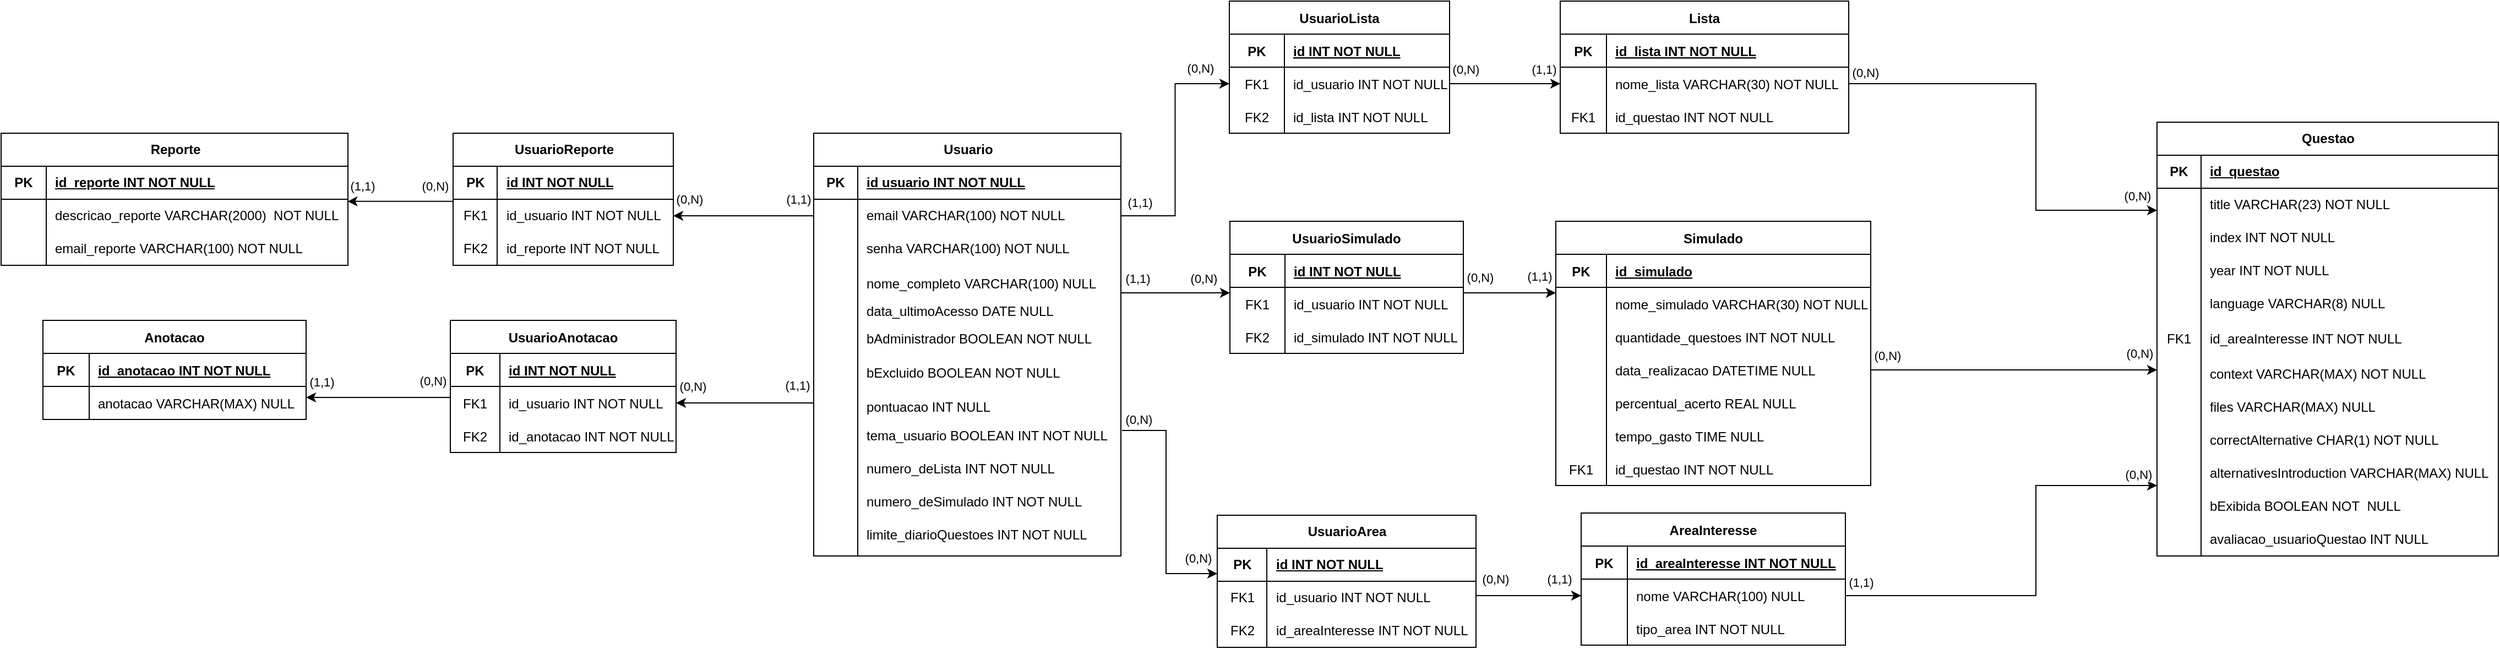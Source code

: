 <mxfile version="27.1.4">
  <diagram id="R2lEEEUBdFMjLlhIrx00" name="Page-1">
    <mxGraphModel dx="1281" dy="527" grid="1" gridSize="10" guides="1" tooltips="1" connect="1" arrows="1" fold="1" page="1" pageScale="1" pageWidth="2300" pageHeight="600" math="0" shadow="0" extFonts="Permanent Marker^https://fonts.googleapis.com/css?family=Permanent+Marker">
      <root>
        <mxCell id="0" />
        <mxCell id="1" parent="0" />
        <mxCell id="TDiomGOSvmwpNplc4qGV-5" style="edgeStyle=orthogonalEdgeStyle;rounded=0;orthogonalLoop=1;jettySize=auto;html=1;exitX=1;exitY=0.5;exitDx=0;exitDy=0;" edge="1" parent="1" source="TDiomGOSvmwpNplc4qGV-12" target="TDiomGOSvmwpNplc4qGV-100">
          <mxGeometry relative="1" as="geometry">
            <mxPoint x="1695" y="233" as="targetPoint" />
            <Array as="points">
              <mxPoint x="1864" y="81" />
              <mxPoint x="1864" y="196" />
            </Array>
          </mxGeometry>
        </mxCell>
        <mxCell id="TDiomGOSvmwpNplc4qGV-6" value="(0,N)" style="edgeLabel;html=1;align=center;verticalAlign=middle;resizable=0;points=[];" vertex="1" connectable="0" parent="TDiomGOSvmwpNplc4qGV-5">
          <mxGeometry x="0.802" y="1" relative="1" as="geometry">
            <mxPoint x="21" y="-12" as="offset" />
          </mxGeometry>
        </mxCell>
        <mxCell id="TDiomGOSvmwpNplc4qGV-7" value="(0,N)" style="edgeLabel;html=1;align=center;verticalAlign=middle;resizable=0;points=[];" vertex="1" connectable="0" parent="TDiomGOSvmwpNplc4qGV-5">
          <mxGeometry x="-0.796" y="1" relative="1" as="geometry">
            <mxPoint x="-26" y="-9" as="offset" />
          </mxGeometry>
        </mxCell>
        <mxCell id="TDiomGOSvmwpNplc4qGV-8" value="Lista" style="shape=table;startSize=30;container=1;collapsible=1;childLayout=tableLayout;fixedRows=1;rowLines=0;fontStyle=1;align=center;resizeLast=1;" vertex="1" parent="1">
          <mxGeometry x="1432" y="6" width="262" height="120" as="geometry">
            <mxRectangle x="410" y="100" width="70" height="30" as="alternateBounds" />
          </mxGeometry>
        </mxCell>
        <mxCell id="TDiomGOSvmwpNplc4qGV-9" value="" style="shape=partialRectangle;collapsible=0;dropTarget=0;pointerEvents=0;fillColor=none;points=[[0,0.5],[1,0.5]];portConstraint=eastwest;top=0;left=0;right=0;bottom=1;" vertex="1" parent="TDiomGOSvmwpNplc4qGV-8">
          <mxGeometry y="30" width="262" height="30" as="geometry" />
        </mxCell>
        <mxCell id="TDiomGOSvmwpNplc4qGV-10" value="PK" style="shape=partialRectangle;overflow=hidden;connectable=0;fillColor=none;top=0;left=0;bottom=0;right=0;fontStyle=1;" vertex="1" parent="TDiomGOSvmwpNplc4qGV-9">
          <mxGeometry width="42" height="30" as="geometry">
            <mxRectangle width="42" height="30" as="alternateBounds" />
          </mxGeometry>
        </mxCell>
        <mxCell id="TDiomGOSvmwpNplc4qGV-11" value="id_lista INT NOT NULL " style="shape=partialRectangle;overflow=hidden;connectable=0;fillColor=none;top=0;left=0;bottom=0;right=0;align=left;spacingLeft=6;fontStyle=5;" vertex="1" parent="TDiomGOSvmwpNplc4qGV-9">
          <mxGeometry x="42" width="220" height="30" as="geometry">
            <mxRectangle width="220" height="30" as="alternateBounds" />
          </mxGeometry>
        </mxCell>
        <mxCell id="TDiomGOSvmwpNplc4qGV-12" value="" style="shape=partialRectangle;collapsible=0;dropTarget=0;pointerEvents=0;fillColor=none;points=[[0,0.5],[1,0.5]];portConstraint=eastwest;top=0;left=0;right=0;bottom=0;" vertex="1" parent="TDiomGOSvmwpNplc4qGV-8">
          <mxGeometry y="60" width="262" height="30" as="geometry" />
        </mxCell>
        <mxCell id="TDiomGOSvmwpNplc4qGV-13" value="" style="shape=partialRectangle;overflow=hidden;connectable=0;fillColor=none;top=0;left=0;bottom=0;right=0;" vertex="1" parent="TDiomGOSvmwpNplc4qGV-12">
          <mxGeometry width="42" height="30" as="geometry">
            <mxRectangle width="42" height="30" as="alternateBounds" />
          </mxGeometry>
        </mxCell>
        <mxCell id="TDiomGOSvmwpNplc4qGV-14" value="nome_lista VARCHAR(30) NOT NULL" style="shape=partialRectangle;overflow=hidden;connectable=0;fillColor=none;top=0;left=0;bottom=0;right=0;align=left;spacingLeft=6;" vertex="1" parent="TDiomGOSvmwpNplc4qGV-12">
          <mxGeometry x="42" width="220" height="30" as="geometry">
            <mxRectangle width="220" height="30" as="alternateBounds" />
          </mxGeometry>
        </mxCell>
        <mxCell id="TDiomGOSvmwpNplc4qGV-15" value="" style="shape=partialRectangle;collapsible=0;dropTarget=0;pointerEvents=0;fillColor=none;points=[[0,0.5],[1,0.5]];portConstraint=eastwest;top=0;left=0;right=0;bottom=0;" vertex="1" parent="TDiomGOSvmwpNplc4qGV-8">
          <mxGeometry y="90" width="262" height="30" as="geometry" />
        </mxCell>
        <mxCell id="TDiomGOSvmwpNplc4qGV-16" value="FK1" style="shape=partialRectangle;overflow=hidden;connectable=0;fillColor=none;top=0;left=0;bottom=0;right=0;" vertex="1" parent="TDiomGOSvmwpNplc4qGV-15">
          <mxGeometry width="42" height="30" as="geometry">
            <mxRectangle width="42" height="30" as="alternateBounds" />
          </mxGeometry>
        </mxCell>
        <mxCell id="TDiomGOSvmwpNplc4qGV-17" value="id_questao INT NOT NULL" style="shape=partialRectangle;overflow=hidden;connectable=0;fillColor=none;top=0;left=0;bottom=0;right=0;align=left;spacingLeft=6;" vertex="1" parent="TDiomGOSvmwpNplc4qGV-15">
          <mxGeometry x="42" width="220" height="30" as="geometry">
            <mxRectangle width="220" height="30" as="alternateBounds" />
          </mxGeometry>
        </mxCell>
        <mxCell id="TDiomGOSvmwpNplc4qGV-18" style="edgeStyle=orthogonalEdgeStyle;rounded=0;orthogonalLoop=1;jettySize=auto;html=1;entryX=0;entryY=0.5;entryDx=0;entryDy=0;exitX=1;exitY=0.5;exitDx=0;exitDy=0;" edge="1" parent="1" source="TDiomGOSvmwpNplc4qGV-23" target="TDiomGOSvmwpNplc4qGV-12">
          <mxGeometry relative="1" as="geometry" />
        </mxCell>
        <mxCell id="TDiomGOSvmwpNplc4qGV-19" value="UsuarioLista" style="shape=table;startSize=30;container=1;collapsible=1;childLayout=tableLayout;fixedRows=1;rowLines=0;fontStyle=1;align=center;resizeLast=1;" vertex="1" parent="1">
          <mxGeometry x="1131.5" y="6" width="200" height="120" as="geometry">
            <mxRectangle x="410" y="100" width="70" height="30" as="alternateBounds" />
          </mxGeometry>
        </mxCell>
        <mxCell id="TDiomGOSvmwpNplc4qGV-20" value="" style="shape=partialRectangle;collapsible=0;dropTarget=0;pointerEvents=0;fillColor=none;points=[[0,0.5],[1,0.5]];portConstraint=eastwest;top=0;left=0;right=0;bottom=1;" vertex="1" parent="TDiomGOSvmwpNplc4qGV-19">
          <mxGeometry y="30" width="200" height="30" as="geometry" />
        </mxCell>
        <mxCell id="TDiomGOSvmwpNplc4qGV-21" value="PK" style="shape=partialRectangle;overflow=hidden;connectable=0;fillColor=none;top=0;left=0;bottom=0;right=0;fontStyle=1;" vertex="1" parent="TDiomGOSvmwpNplc4qGV-20">
          <mxGeometry width="50" height="30" as="geometry">
            <mxRectangle width="50" height="30" as="alternateBounds" />
          </mxGeometry>
        </mxCell>
        <mxCell id="TDiomGOSvmwpNplc4qGV-22" value="id INT NOT NULL " style="shape=partialRectangle;overflow=hidden;connectable=0;fillColor=none;top=0;left=0;bottom=0;right=0;align=left;spacingLeft=6;fontStyle=5;" vertex="1" parent="TDiomGOSvmwpNplc4qGV-20">
          <mxGeometry x="50" width="150" height="30" as="geometry">
            <mxRectangle width="150" height="30" as="alternateBounds" />
          </mxGeometry>
        </mxCell>
        <mxCell id="TDiomGOSvmwpNplc4qGV-23" value="" style="shape=partialRectangle;collapsible=0;dropTarget=0;pointerEvents=0;fillColor=none;points=[[0,0.5],[1,0.5]];portConstraint=eastwest;top=0;left=0;right=0;bottom=0;" vertex="1" parent="TDiomGOSvmwpNplc4qGV-19">
          <mxGeometry y="60" width="200" height="30" as="geometry" />
        </mxCell>
        <mxCell id="TDiomGOSvmwpNplc4qGV-24" value="FK1" style="shape=partialRectangle;overflow=hidden;connectable=0;fillColor=none;top=0;left=0;bottom=0;right=0;" vertex="1" parent="TDiomGOSvmwpNplc4qGV-23">
          <mxGeometry width="50" height="30" as="geometry">
            <mxRectangle width="50" height="30" as="alternateBounds" />
          </mxGeometry>
        </mxCell>
        <mxCell id="TDiomGOSvmwpNplc4qGV-25" value="id_usuario INT NOT NULL" style="shape=partialRectangle;overflow=hidden;connectable=0;fillColor=none;top=0;left=0;bottom=0;right=0;align=left;spacingLeft=6;" vertex="1" parent="TDiomGOSvmwpNplc4qGV-23">
          <mxGeometry x="50" width="150" height="30" as="geometry">
            <mxRectangle width="150" height="30" as="alternateBounds" />
          </mxGeometry>
        </mxCell>
        <mxCell id="TDiomGOSvmwpNplc4qGV-218" value="" style="shape=partialRectangle;collapsible=0;dropTarget=0;pointerEvents=0;fillColor=none;points=[[0,0.5],[1,0.5]];portConstraint=eastwest;top=0;left=0;right=0;bottom=0;" vertex="1" parent="TDiomGOSvmwpNplc4qGV-19">
          <mxGeometry y="90" width="200" height="30" as="geometry" />
        </mxCell>
        <mxCell id="TDiomGOSvmwpNplc4qGV-219" value="FK2" style="shape=partialRectangle;overflow=hidden;connectable=0;fillColor=none;top=0;left=0;bottom=0;right=0;" vertex="1" parent="TDiomGOSvmwpNplc4qGV-218">
          <mxGeometry width="50" height="30" as="geometry">
            <mxRectangle width="50" height="30" as="alternateBounds" />
          </mxGeometry>
        </mxCell>
        <mxCell id="TDiomGOSvmwpNplc4qGV-220" value="id_lista INT NOT NULL" style="shape=partialRectangle;overflow=hidden;connectable=0;fillColor=none;top=0;left=0;bottom=0;right=0;align=left;spacingLeft=6;" vertex="1" parent="TDiomGOSvmwpNplc4qGV-218">
          <mxGeometry x="50" width="150" height="30" as="geometry">
            <mxRectangle width="150" height="30" as="alternateBounds" />
          </mxGeometry>
        </mxCell>
        <mxCell id="TDiomGOSvmwpNplc4qGV-29" value="(0,N)" style="edgeLabel;html=1;align=center;verticalAlign=middle;resizable=0;points=[];" vertex="1" connectable="0" parent="1">
          <mxGeometry x="1349" y="70" as="geometry">
            <mxPoint x="-3" y="-2" as="offset" />
          </mxGeometry>
        </mxCell>
        <mxCell id="TDiomGOSvmwpNplc4qGV-77" value="UsuarioReporte" style="shape=table;startSize=30;container=1;collapsible=1;childLayout=tableLayout;fixedRows=1;rowLines=0;fontStyle=1;align=center;resizeLast=1;html=1;" vertex="1" parent="1">
          <mxGeometry x="426.5" y="126" width="200" height="120" as="geometry" />
        </mxCell>
        <mxCell id="TDiomGOSvmwpNplc4qGV-78" value="" style="shape=tableRow;horizontal=0;startSize=0;swimlaneHead=0;swimlaneBody=0;fillColor=none;collapsible=0;dropTarget=0;points=[[0,0.5],[1,0.5]];portConstraint=eastwest;top=0;left=0;right=0;bottom=1;" vertex="1" parent="TDiomGOSvmwpNplc4qGV-77">
          <mxGeometry y="30" width="200" height="30" as="geometry" />
        </mxCell>
        <mxCell id="TDiomGOSvmwpNplc4qGV-79" value="PK" style="shape=partialRectangle;connectable=0;fillColor=none;top=0;left=0;bottom=0;right=0;fontStyle=1;overflow=hidden;whiteSpace=wrap;html=1;" vertex="1" parent="TDiomGOSvmwpNplc4qGV-78">
          <mxGeometry width="40" height="30" as="geometry">
            <mxRectangle width="40" height="30" as="alternateBounds" />
          </mxGeometry>
        </mxCell>
        <mxCell id="TDiomGOSvmwpNplc4qGV-80" value="id INT&lt;span style=&quot;background-color: transparent; color: light-dark(rgb(0, 0, 0), rgb(255, 255, 255));&quot;&gt;&amp;nbsp;NOT NULL&lt;/span&gt;" style="shape=partialRectangle;connectable=0;fillColor=none;top=0;left=0;bottom=0;right=0;align=left;spacingLeft=6;fontStyle=5;overflow=hidden;whiteSpace=wrap;html=1;" vertex="1" parent="TDiomGOSvmwpNplc4qGV-78">
          <mxGeometry x="40" width="160" height="30" as="geometry">
            <mxRectangle width="160" height="30" as="alternateBounds" />
          </mxGeometry>
        </mxCell>
        <mxCell id="TDiomGOSvmwpNplc4qGV-81" value="" style="shape=tableRow;horizontal=0;startSize=0;swimlaneHead=0;swimlaneBody=0;fillColor=none;collapsible=0;dropTarget=0;points=[[0,0.5],[1,0.5]];portConstraint=eastwest;top=0;left=0;right=0;bottom=0;" vertex="1" parent="TDiomGOSvmwpNplc4qGV-77">
          <mxGeometry y="60" width="200" height="30" as="geometry" />
        </mxCell>
        <mxCell id="TDiomGOSvmwpNplc4qGV-82" value="FK1" style="shape=partialRectangle;connectable=0;fillColor=none;top=0;left=0;bottom=0;right=0;editable=1;overflow=hidden;whiteSpace=wrap;html=1;" vertex="1" parent="TDiomGOSvmwpNplc4qGV-81">
          <mxGeometry width="40" height="30" as="geometry">
            <mxRectangle width="40" height="30" as="alternateBounds" />
          </mxGeometry>
        </mxCell>
        <mxCell id="TDiomGOSvmwpNplc4qGV-83" value="id_usuario INT NOT NULL" style="shape=partialRectangle;connectable=0;fillColor=none;top=0;left=0;bottom=0;right=0;align=left;spacingLeft=6;overflow=hidden;whiteSpace=wrap;html=1;" vertex="1" parent="TDiomGOSvmwpNplc4qGV-81">
          <mxGeometry x="40" width="160" height="30" as="geometry">
            <mxRectangle width="160" height="30" as="alternateBounds" />
          </mxGeometry>
        </mxCell>
        <mxCell id="TDiomGOSvmwpNplc4qGV-203" value="" style="shape=tableRow;horizontal=0;startSize=0;swimlaneHead=0;swimlaneBody=0;fillColor=none;collapsible=0;dropTarget=0;points=[[0,0.5],[1,0.5]];portConstraint=eastwest;top=0;left=0;right=0;bottom=0;" vertex="1" parent="TDiomGOSvmwpNplc4qGV-77">
          <mxGeometry y="90" width="200" height="30" as="geometry" />
        </mxCell>
        <mxCell id="TDiomGOSvmwpNplc4qGV-204" value="FK2" style="shape=partialRectangle;connectable=0;fillColor=none;top=0;left=0;bottom=0;right=0;editable=1;overflow=hidden;whiteSpace=wrap;html=1;" vertex="1" parent="TDiomGOSvmwpNplc4qGV-203">
          <mxGeometry width="40" height="30" as="geometry">
            <mxRectangle width="40" height="30" as="alternateBounds" />
          </mxGeometry>
        </mxCell>
        <mxCell id="TDiomGOSvmwpNplc4qGV-205" value="id_reporte INT NOT NULL" style="shape=partialRectangle;connectable=0;fillColor=none;top=0;left=0;bottom=0;right=0;align=left;spacingLeft=6;overflow=hidden;whiteSpace=wrap;html=1;" vertex="1" parent="TDiomGOSvmwpNplc4qGV-203">
          <mxGeometry x="40" width="160" height="30" as="geometry">
            <mxRectangle width="160" height="30" as="alternateBounds" />
          </mxGeometry>
        </mxCell>
        <mxCell id="TDiomGOSvmwpNplc4qGV-84" value="Reporte" style="shape=table;startSize=30;container=1;collapsible=1;childLayout=tableLayout;fixedRows=1;rowLines=0;fontStyle=1;align=center;resizeLast=1;html=1;" vertex="1" parent="1">
          <mxGeometry x="16" y="126" width="315" height="120" as="geometry" />
        </mxCell>
        <mxCell id="TDiomGOSvmwpNplc4qGV-85" value="" style="shape=tableRow;horizontal=0;startSize=0;swimlaneHead=0;swimlaneBody=0;fillColor=none;collapsible=0;dropTarget=0;points=[[0,0.5],[1,0.5]];portConstraint=eastwest;top=0;left=0;right=0;bottom=1;" vertex="1" parent="TDiomGOSvmwpNplc4qGV-84">
          <mxGeometry y="30" width="315" height="30" as="geometry" />
        </mxCell>
        <mxCell id="TDiomGOSvmwpNplc4qGV-86" value="PK" style="shape=partialRectangle;connectable=0;fillColor=none;top=0;left=0;bottom=0;right=0;fontStyle=1;overflow=hidden;whiteSpace=wrap;html=1;" vertex="1" parent="TDiomGOSvmwpNplc4qGV-85">
          <mxGeometry width="41" height="30" as="geometry">
            <mxRectangle width="41" height="30" as="alternateBounds" />
          </mxGeometry>
        </mxCell>
        <mxCell id="TDiomGOSvmwpNplc4qGV-87" value="id_reporte INT NOT NULL" style="shape=partialRectangle;connectable=0;fillColor=none;top=0;left=0;bottom=0;right=0;align=left;spacingLeft=6;fontStyle=5;overflow=hidden;whiteSpace=wrap;html=1;" vertex="1" parent="TDiomGOSvmwpNplc4qGV-85">
          <mxGeometry x="41" width="274" height="30" as="geometry">
            <mxRectangle width="274" height="30" as="alternateBounds" />
          </mxGeometry>
        </mxCell>
        <mxCell id="TDiomGOSvmwpNplc4qGV-88" value="" style="shape=tableRow;horizontal=0;startSize=0;swimlaneHead=0;swimlaneBody=0;fillColor=none;collapsible=0;dropTarget=0;points=[[0,0.5],[1,0.5]];portConstraint=eastwest;top=0;left=0;right=0;bottom=0;" vertex="1" parent="TDiomGOSvmwpNplc4qGV-84">
          <mxGeometry y="60" width="315" height="30" as="geometry" />
        </mxCell>
        <mxCell id="TDiomGOSvmwpNplc4qGV-89" value="" style="shape=partialRectangle;connectable=0;fillColor=none;top=0;left=0;bottom=0;right=0;editable=1;overflow=hidden;whiteSpace=wrap;html=1;" vertex="1" parent="TDiomGOSvmwpNplc4qGV-88">
          <mxGeometry width="41" height="30" as="geometry">
            <mxRectangle width="41" height="30" as="alternateBounds" />
          </mxGeometry>
        </mxCell>
        <mxCell id="TDiomGOSvmwpNplc4qGV-90" value="descricao_reporte VARCHAR(2000)&amp;nbsp; NOT NULL" style="shape=partialRectangle;connectable=0;fillColor=none;top=0;left=0;bottom=0;right=0;align=left;spacingLeft=6;overflow=hidden;whiteSpace=wrap;html=1;" vertex="1" parent="TDiomGOSvmwpNplc4qGV-88">
          <mxGeometry x="41" width="274" height="30" as="geometry">
            <mxRectangle width="274" height="30" as="alternateBounds" />
          </mxGeometry>
        </mxCell>
        <mxCell id="TDiomGOSvmwpNplc4qGV-91" value="" style="shape=tableRow;horizontal=0;startSize=0;swimlaneHead=0;swimlaneBody=0;fillColor=none;collapsible=0;dropTarget=0;points=[[0,0.5],[1,0.5]];portConstraint=eastwest;top=0;left=0;right=0;bottom=0;" vertex="1" parent="TDiomGOSvmwpNplc4qGV-84">
          <mxGeometry y="90" width="315" height="30" as="geometry" />
        </mxCell>
        <mxCell id="TDiomGOSvmwpNplc4qGV-92" value="" style="shape=partialRectangle;connectable=0;fillColor=none;top=0;left=0;bottom=0;right=0;editable=1;overflow=hidden;whiteSpace=wrap;html=1;" vertex="1" parent="TDiomGOSvmwpNplc4qGV-91">
          <mxGeometry width="41" height="30" as="geometry">
            <mxRectangle width="41" height="30" as="alternateBounds" />
          </mxGeometry>
        </mxCell>
        <mxCell id="TDiomGOSvmwpNplc4qGV-93" value="email_reporte VARCHAR(100) NOT NULL" style="shape=partialRectangle;connectable=0;fillColor=none;top=0;left=0;bottom=0;right=0;align=left;spacingLeft=6;overflow=hidden;whiteSpace=wrap;html=1;" vertex="1" parent="TDiomGOSvmwpNplc4qGV-91">
          <mxGeometry x="41" width="274" height="30" as="geometry">
            <mxRectangle width="274" height="30" as="alternateBounds" />
          </mxGeometry>
        </mxCell>
        <mxCell id="TDiomGOSvmwpNplc4qGV-97" value="(1,1)" style="edgeLabel;html=1;align=center;verticalAlign=middle;resizable=0;points=[];" vertex="1" connectable="0" parent="1">
          <mxGeometry x="326" y="184" as="geometry">
            <mxPoint x="18" y="-10" as="offset" />
          </mxGeometry>
        </mxCell>
        <mxCell id="TDiomGOSvmwpNplc4qGV-98" value="(0,N)" style="edgeLabel;html=1;align=center;verticalAlign=middle;resizable=0;points=[];" vertex="1" connectable="0" parent="1">
          <mxGeometry x="623" y="196" as="geometry">
            <mxPoint x="18" y="-10" as="offset" />
          </mxGeometry>
        </mxCell>
        <mxCell id="TDiomGOSvmwpNplc4qGV-99" value="(1,1)" style="edgeLabel;html=1;align=center;verticalAlign=middle;resizable=0;points=[];" vertex="1" connectable="0" parent="1">
          <mxGeometry x="420" y="179" as="geometry">
            <mxPoint x="320" y="7" as="offset" />
          </mxGeometry>
        </mxCell>
        <mxCell id="TDiomGOSvmwpNplc4qGV-100" value="Questao" style="shape=table;startSize=30;container=1;collapsible=1;childLayout=tableLayout;fixedRows=1;rowLines=0;fontStyle=1;align=center;resizeLast=1;html=1;" vertex="1" parent="1">
          <mxGeometry x="1974" y="116" width="310" height="394" as="geometry" />
        </mxCell>
        <mxCell id="TDiomGOSvmwpNplc4qGV-101" value="" style="shape=tableRow;horizontal=0;startSize=0;swimlaneHead=0;swimlaneBody=0;fillColor=none;collapsible=0;dropTarget=0;points=[[0,0.5],[1,0.5]];portConstraint=eastwest;top=0;left=0;right=0;bottom=1;" vertex="1" parent="TDiomGOSvmwpNplc4qGV-100">
          <mxGeometry y="30" width="310" height="30" as="geometry" />
        </mxCell>
        <mxCell id="TDiomGOSvmwpNplc4qGV-102" value="PK" style="shape=partialRectangle;connectable=0;fillColor=none;top=0;left=0;bottom=0;right=0;fontStyle=1;overflow=hidden;whiteSpace=wrap;html=1;" vertex="1" parent="TDiomGOSvmwpNplc4qGV-101">
          <mxGeometry width="40" height="30" as="geometry">
            <mxRectangle width="40" height="30" as="alternateBounds" />
          </mxGeometry>
        </mxCell>
        <mxCell id="TDiomGOSvmwpNplc4qGV-103" value="id_questao" style="shape=partialRectangle;connectable=0;fillColor=none;top=0;left=0;bottom=0;right=0;align=left;spacingLeft=6;fontStyle=5;overflow=hidden;whiteSpace=wrap;html=1;" vertex="1" parent="TDiomGOSvmwpNplc4qGV-101">
          <mxGeometry x="40" width="270" height="30" as="geometry">
            <mxRectangle width="270" height="30" as="alternateBounds" />
          </mxGeometry>
        </mxCell>
        <mxCell id="TDiomGOSvmwpNplc4qGV-104" value="" style="shape=tableRow;horizontal=0;startSize=0;swimlaneHead=0;swimlaneBody=0;fillColor=none;collapsible=0;dropTarget=0;points=[[0,0.5],[1,0.5]];portConstraint=eastwest;top=0;left=0;right=0;bottom=0;" vertex="1" parent="TDiomGOSvmwpNplc4qGV-100">
          <mxGeometry y="60" width="310" height="30" as="geometry" />
        </mxCell>
        <mxCell id="TDiomGOSvmwpNplc4qGV-105" value="" style="shape=partialRectangle;connectable=0;fillColor=none;top=0;left=0;bottom=0;right=0;editable=1;overflow=hidden;whiteSpace=wrap;html=1;" vertex="1" parent="TDiomGOSvmwpNplc4qGV-104">
          <mxGeometry width="40" height="30" as="geometry">
            <mxRectangle width="40" height="30" as="alternateBounds" />
          </mxGeometry>
        </mxCell>
        <mxCell id="TDiomGOSvmwpNplc4qGV-106" value="title VARCHAR(23) NOT NULL" style="shape=partialRectangle;connectable=0;fillColor=none;top=0;left=0;bottom=0;right=0;align=left;spacingLeft=6;overflow=hidden;whiteSpace=wrap;html=1;" vertex="1" parent="TDiomGOSvmwpNplc4qGV-104">
          <mxGeometry x="40" width="270" height="30" as="geometry">
            <mxRectangle width="270" height="30" as="alternateBounds" />
          </mxGeometry>
        </mxCell>
        <mxCell id="TDiomGOSvmwpNplc4qGV-107" value="" style="shape=tableRow;horizontal=0;startSize=0;swimlaneHead=0;swimlaneBody=0;fillColor=none;collapsible=0;dropTarget=0;points=[[0,0.5],[1,0.5]];portConstraint=eastwest;top=0;left=0;right=0;bottom=0;" vertex="1" parent="TDiomGOSvmwpNplc4qGV-100">
          <mxGeometry y="90" width="310" height="30" as="geometry" />
        </mxCell>
        <mxCell id="TDiomGOSvmwpNplc4qGV-108" value="" style="shape=partialRectangle;connectable=0;fillColor=none;top=0;left=0;bottom=0;right=0;editable=1;overflow=hidden;whiteSpace=wrap;html=1;" vertex="1" parent="TDiomGOSvmwpNplc4qGV-107">
          <mxGeometry width="40" height="30" as="geometry">
            <mxRectangle width="40" height="30" as="alternateBounds" />
          </mxGeometry>
        </mxCell>
        <mxCell id="TDiomGOSvmwpNplc4qGV-109" value="index INT NOT NULL" style="shape=partialRectangle;connectable=0;fillColor=none;top=0;left=0;bottom=0;right=0;align=left;spacingLeft=6;overflow=hidden;whiteSpace=wrap;html=1;" vertex="1" parent="TDiomGOSvmwpNplc4qGV-107">
          <mxGeometry x="40" width="270" height="30" as="geometry">
            <mxRectangle width="270" height="30" as="alternateBounds" />
          </mxGeometry>
        </mxCell>
        <mxCell id="TDiomGOSvmwpNplc4qGV-110" value="" style="shape=tableRow;horizontal=0;startSize=0;swimlaneHead=0;swimlaneBody=0;fillColor=none;collapsible=0;dropTarget=0;points=[[0,0.5],[1,0.5]];portConstraint=eastwest;top=0;left=0;right=0;bottom=0;" vertex="1" parent="TDiomGOSvmwpNplc4qGV-100">
          <mxGeometry y="120" width="310" height="30" as="geometry" />
        </mxCell>
        <mxCell id="TDiomGOSvmwpNplc4qGV-111" value="" style="shape=partialRectangle;connectable=0;fillColor=none;top=0;left=0;bottom=0;right=0;editable=1;overflow=hidden;whiteSpace=wrap;html=1;" vertex="1" parent="TDiomGOSvmwpNplc4qGV-110">
          <mxGeometry width="40" height="30" as="geometry">
            <mxRectangle width="40" height="30" as="alternateBounds" />
          </mxGeometry>
        </mxCell>
        <mxCell id="TDiomGOSvmwpNplc4qGV-112" value="year INT NOT NULL" style="shape=partialRectangle;connectable=0;fillColor=none;top=0;left=0;bottom=0;right=0;align=left;spacingLeft=6;overflow=hidden;whiteSpace=wrap;html=1;" vertex="1" parent="TDiomGOSvmwpNplc4qGV-110">
          <mxGeometry x="40" width="270" height="30" as="geometry">
            <mxRectangle width="270" height="30" as="alternateBounds" />
          </mxGeometry>
        </mxCell>
        <mxCell id="TDiomGOSvmwpNplc4qGV-113" value="" style="shape=tableRow;horizontal=0;startSize=0;swimlaneHead=0;swimlaneBody=0;fillColor=none;collapsible=0;dropTarget=0;points=[[0,0.5],[1,0.5]];portConstraint=eastwest;top=0;left=0;right=0;bottom=0;" vertex="1" parent="TDiomGOSvmwpNplc4qGV-100">
          <mxGeometry y="150" width="310" height="30" as="geometry" />
        </mxCell>
        <mxCell id="TDiomGOSvmwpNplc4qGV-114" value="" style="shape=partialRectangle;connectable=0;fillColor=none;top=0;left=0;bottom=0;right=0;editable=1;overflow=hidden;whiteSpace=wrap;html=1;" vertex="1" parent="TDiomGOSvmwpNplc4qGV-113">
          <mxGeometry width="40" height="30" as="geometry">
            <mxRectangle width="40" height="30" as="alternateBounds" />
          </mxGeometry>
        </mxCell>
        <mxCell id="TDiomGOSvmwpNplc4qGV-115" value="language VARCHAR&lt;span style=&quot;background-color: transparent; color: light-dark(rgb(0, 0, 0), rgb(255, 255, 255));&quot;&gt;(8) NULL&lt;/span&gt;" style="shape=partialRectangle;connectable=0;fillColor=none;top=0;left=0;bottom=0;right=0;align=left;spacingLeft=6;overflow=hidden;whiteSpace=wrap;html=1;" vertex="1" parent="TDiomGOSvmwpNplc4qGV-113">
          <mxGeometry x="40" width="270" height="30" as="geometry">
            <mxRectangle width="270" height="30" as="alternateBounds" />
          </mxGeometry>
        </mxCell>
        <mxCell id="TDiomGOSvmwpNplc4qGV-116" value="" style="shape=tableRow;horizontal=0;startSize=0;swimlaneHead=0;swimlaneBody=0;fillColor=none;collapsible=0;dropTarget=0;points=[[0,0.5],[1,0.5]];portConstraint=eastwest;top=0;left=0;right=0;bottom=0;" vertex="1" parent="TDiomGOSvmwpNplc4qGV-100">
          <mxGeometry y="180" width="310" height="34" as="geometry" />
        </mxCell>
        <mxCell id="TDiomGOSvmwpNplc4qGV-117" value="FK1" style="shape=partialRectangle;connectable=0;fillColor=none;top=0;left=0;bottom=0;right=0;editable=1;overflow=hidden;whiteSpace=wrap;html=1;" vertex="1" parent="TDiomGOSvmwpNplc4qGV-116">
          <mxGeometry width="40" height="34" as="geometry">
            <mxRectangle width="40" height="34" as="alternateBounds" />
          </mxGeometry>
        </mxCell>
        <mxCell id="TDiomGOSvmwpNplc4qGV-118" value="id_areaInteresse INT NOT NULL" style="shape=partialRectangle;connectable=0;fillColor=none;top=0;left=0;bottom=0;right=0;align=left;spacingLeft=6;overflow=hidden;whiteSpace=wrap;html=1;" vertex="1" parent="TDiomGOSvmwpNplc4qGV-116">
          <mxGeometry x="40" width="270" height="34" as="geometry">
            <mxRectangle width="270" height="34" as="alternateBounds" />
          </mxGeometry>
        </mxCell>
        <mxCell id="TDiomGOSvmwpNplc4qGV-119" value="" style="shape=tableRow;horizontal=0;startSize=0;swimlaneHead=0;swimlaneBody=0;fillColor=none;collapsible=0;dropTarget=0;points=[[0,0.5],[1,0.5]];portConstraint=eastwest;top=0;left=0;right=0;bottom=0;" vertex="1" parent="TDiomGOSvmwpNplc4qGV-100">
          <mxGeometry y="214" width="310" height="30" as="geometry" />
        </mxCell>
        <mxCell id="TDiomGOSvmwpNplc4qGV-120" value="" style="shape=partialRectangle;connectable=0;fillColor=none;top=0;left=0;bottom=0;right=0;editable=1;overflow=hidden;whiteSpace=wrap;html=1;" vertex="1" parent="TDiomGOSvmwpNplc4qGV-119">
          <mxGeometry width="40" height="30" as="geometry">
            <mxRectangle width="40" height="30" as="alternateBounds" />
          </mxGeometry>
        </mxCell>
        <mxCell id="TDiomGOSvmwpNplc4qGV-121" value="context VARCHAR(MAX) NOT NULL" style="shape=partialRectangle;connectable=0;fillColor=none;top=0;left=0;bottom=0;right=0;align=left;spacingLeft=6;overflow=hidden;whiteSpace=wrap;html=1;" vertex="1" parent="TDiomGOSvmwpNplc4qGV-119">
          <mxGeometry x="40" width="270" height="30" as="geometry">
            <mxRectangle width="270" height="30" as="alternateBounds" />
          </mxGeometry>
        </mxCell>
        <mxCell id="TDiomGOSvmwpNplc4qGV-122" value="" style="shape=tableRow;horizontal=0;startSize=0;swimlaneHead=0;swimlaneBody=0;fillColor=none;collapsible=0;dropTarget=0;points=[[0,0.5],[1,0.5]];portConstraint=eastwest;top=0;left=0;right=0;bottom=0;" vertex="1" parent="TDiomGOSvmwpNplc4qGV-100">
          <mxGeometry y="244" width="310" height="30" as="geometry" />
        </mxCell>
        <mxCell id="TDiomGOSvmwpNplc4qGV-123" value="" style="shape=partialRectangle;connectable=0;fillColor=none;top=0;left=0;bottom=0;right=0;editable=1;overflow=hidden;whiteSpace=wrap;html=1;" vertex="1" parent="TDiomGOSvmwpNplc4qGV-122">
          <mxGeometry width="40" height="30" as="geometry">
            <mxRectangle width="40" height="30" as="alternateBounds" />
          </mxGeometry>
        </mxCell>
        <mxCell id="TDiomGOSvmwpNplc4qGV-124" value="files VARCHAR(MAX)&amp;nbsp;NULL" style="shape=partialRectangle;connectable=0;fillColor=none;top=0;left=0;bottom=0;right=0;align=left;spacingLeft=6;overflow=hidden;whiteSpace=wrap;html=1;" vertex="1" parent="TDiomGOSvmwpNplc4qGV-122">
          <mxGeometry x="40" width="270" height="30" as="geometry">
            <mxRectangle width="270" height="30" as="alternateBounds" />
          </mxGeometry>
        </mxCell>
        <mxCell id="TDiomGOSvmwpNplc4qGV-125" value="" style="shape=tableRow;horizontal=0;startSize=0;swimlaneHead=0;swimlaneBody=0;fillColor=none;collapsible=0;dropTarget=0;points=[[0,0.5],[1,0.5]];portConstraint=eastwest;top=0;left=0;right=0;bottom=0;" vertex="1" parent="TDiomGOSvmwpNplc4qGV-100">
          <mxGeometry y="274" width="310" height="30" as="geometry" />
        </mxCell>
        <mxCell id="TDiomGOSvmwpNplc4qGV-126" value="" style="shape=partialRectangle;connectable=0;fillColor=none;top=0;left=0;bottom=0;right=0;editable=1;overflow=hidden;whiteSpace=wrap;html=1;" vertex="1" parent="TDiomGOSvmwpNplc4qGV-125">
          <mxGeometry width="40" height="30" as="geometry">
            <mxRectangle width="40" height="30" as="alternateBounds" />
          </mxGeometry>
        </mxCell>
        <mxCell id="TDiomGOSvmwpNplc4qGV-127" value="correctAlternative CHAR(1) NOT NULL" style="shape=partialRectangle;connectable=0;fillColor=none;top=0;left=0;bottom=0;right=0;align=left;spacingLeft=6;overflow=hidden;whiteSpace=wrap;html=1;" vertex="1" parent="TDiomGOSvmwpNplc4qGV-125">
          <mxGeometry x="40" width="270" height="30" as="geometry">
            <mxRectangle width="270" height="30" as="alternateBounds" />
          </mxGeometry>
        </mxCell>
        <mxCell id="TDiomGOSvmwpNplc4qGV-128" value="" style="shape=tableRow;horizontal=0;startSize=0;swimlaneHead=0;swimlaneBody=0;fillColor=none;collapsible=0;dropTarget=0;points=[[0,0.5],[1,0.5]];portConstraint=eastwest;top=0;left=0;right=0;bottom=0;" vertex="1" parent="TDiomGOSvmwpNplc4qGV-100">
          <mxGeometry y="304" width="310" height="30" as="geometry" />
        </mxCell>
        <mxCell id="TDiomGOSvmwpNplc4qGV-129" value="" style="shape=partialRectangle;connectable=0;fillColor=none;top=0;left=0;bottom=0;right=0;editable=1;overflow=hidden;whiteSpace=wrap;html=1;" vertex="1" parent="TDiomGOSvmwpNplc4qGV-128">
          <mxGeometry width="40" height="30" as="geometry">
            <mxRectangle width="40" height="30" as="alternateBounds" />
          </mxGeometry>
        </mxCell>
        <mxCell id="TDiomGOSvmwpNplc4qGV-130" value="alternativesIntroduction VARCHAR(MAX)&amp;nbsp;NULL" style="shape=partialRectangle;connectable=0;fillColor=none;top=0;left=0;bottom=0;right=0;align=left;spacingLeft=6;overflow=hidden;whiteSpace=wrap;html=1;" vertex="1" parent="TDiomGOSvmwpNplc4qGV-128">
          <mxGeometry x="40" width="270" height="30" as="geometry">
            <mxRectangle width="270" height="30" as="alternateBounds" />
          </mxGeometry>
        </mxCell>
        <mxCell id="TDiomGOSvmwpNplc4qGV-131" value="" style="shape=tableRow;horizontal=0;startSize=0;swimlaneHead=0;swimlaneBody=0;fillColor=none;collapsible=0;dropTarget=0;points=[[0,0.5],[1,0.5]];portConstraint=eastwest;top=0;left=0;right=0;bottom=0;" vertex="1" parent="TDiomGOSvmwpNplc4qGV-100">
          <mxGeometry y="334" width="310" height="30" as="geometry" />
        </mxCell>
        <mxCell id="TDiomGOSvmwpNplc4qGV-132" value="" style="shape=partialRectangle;connectable=0;fillColor=none;top=0;left=0;bottom=0;right=0;editable=1;overflow=hidden;whiteSpace=wrap;html=1;" vertex="1" parent="TDiomGOSvmwpNplc4qGV-131">
          <mxGeometry width="40" height="30" as="geometry">
            <mxRectangle width="40" height="30" as="alternateBounds" />
          </mxGeometry>
        </mxCell>
        <mxCell id="TDiomGOSvmwpNplc4qGV-133" value="bExibida BOOLEAN NOT&amp;nbsp; NULL" style="shape=partialRectangle;connectable=0;fillColor=none;top=0;left=0;bottom=0;right=0;align=left;spacingLeft=6;overflow=hidden;whiteSpace=wrap;html=1;" vertex="1" parent="TDiomGOSvmwpNplc4qGV-131">
          <mxGeometry x="40" width="270" height="30" as="geometry">
            <mxRectangle width="270" height="30" as="alternateBounds" />
          </mxGeometry>
        </mxCell>
        <mxCell id="TDiomGOSvmwpNplc4qGV-134" value="" style="shape=tableRow;horizontal=0;startSize=0;swimlaneHead=0;swimlaneBody=0;fillColor=none;collapsible=0;dropTarget=0;points=[[0,0.5],[1,0.5]];portConstraint=eastwest;top=0;left=0;right=0;bottom=0;" vertex="1" parent="TDiomGOSvmwpNplc4qGV-100">
          <mxGeometry y="364" width="310" height="30" as="geometry" />
        </mxCell>
        <mxCell id="TDiomGOSvmwpNplc4qGV-135" value="" style="shape=partialRectangle;connectable=0;fillColor=none;top=0;left=0;bottom=0;right=0;editable=1;overflow=hidden;whiteSpace=wrap;html=1;" vertex="1" parent="TDiomGOSvmwpNplc4qGV-134">
          <mxGeometry width="40" height="30" as="geometry">
            <mxRectangle width="40" height="30" as="alternateBounds" />
          </mxGeometry>
        </mxCell>
        <mxCell id="TDiomGOSvmwpNplc4qGV-136" value="avaliacao_usuarioQuestao INT NULL" style="shape=partialRectangle;connectable=0;fillColor=none;top=0;left=0;bottom=0;right=0;align=left;spacingLeft=6;overflow=hidden;whiteSpace=wrap;html=1;" vertex="1" parent="TDiomGOSvmwpNplc4qGV-134">
          <mxGeometry x="40" width="270" height="30" as="geometry">
            <mxRectangle width="270" height="30" as="alternateBounds" />
          </mxGeometry>
        </mxCell>
        <mxCell id="TDiomGOSvmwpNplc4qGV-224" style="edgeStyle=orthogonalEdgeStyle;rounded=0;orthogonalLoop=1;jettySize=auto;html=1;entryX=1;entryY=0.5;entryDx=0;entryDy=0;" edge="1" parent="1" source="PUtDKY7gk_9w-eYAS1PP-60" target="TDiomGOSvmwpNplc4qGV-81">
          <mxGeometry relative="1" as="geometry">
            <Array as="points">
              <mxPoint x="714" y="201" />
              <mxPoint x="714" y="201" />
            </Array>
          </mxGeometry>
        </mxCell>
        <mxCell id="TDiomGOSvmwpNplc4qGV-228" style="edgeStyle=orthogonalEdgeStyle;rounded=0;orthogonalLoop=1;jettySize=auto;html=1;entryX=1;entryY=0.5;entryDx=0;entryDy=0;" edge="1" parent="1" source="PUtDKY7gk_9w-eYAS1PP-60" target="TDiomGOSvmwpNplc4qGV-185">
          <mxGeometry relative="1" as="geometry">
            <Array as="points">
              <mxPoint x="724" y="371" />
              <mxPoint x="724" y="371" />
            </Array>
          </mxGeometry>
        </mxCell>
        <mxCell id="TDiomGOSvmwpNplc4qGV-238" style="edgeStyle=orthogonalEdgeStyle;rounded=0;orthogonalLoop=1;jettySize=auto;html=1;entryX=0;entryY=0.5;entryDx=0;entryDy=0;exitX=1;exitY=0.5;exitDx=0;exitDy=0;" edge="1" parent="1" source="PUtDKY7gk_9w-eYAS1PP-64" target="TDiomGOSvmwpNplc4qGV-23">
          <mxGeometry relative="1" as="geometry" />
        </mxCell>
        <mxCell id="TDiomGOSvmwpNplc4qGV-241" style="edgeStyle=orthogonalEdgeStyle;rounded=0;orthogonalLoop=1;jettySize=auto;html=1;" edge="1" parent="1" source="PUtDKY7gk_9w-eYAS1PP-60" target="TDiomGOSvmwpNplc4qGV-161">
          <mxGeometry relative="1" as="geometry">
            <Array as="points">
              <mxPoint x="1064" y="271" />
              <mxPoint x="1064" y="271" />
            </Array>
          </mxGeometry>
        </mxCell>
        <mxCell id="TDiomGOSvmwpNplc4qGV-243" style="edgeStyle=orthogonalEdgeStyle;rounded=0;orthogonalLoop=1;jettySize=auto;html=1;" edge="1" parent="1" target="AB6VXFFrFlec5eGhb8tk-28">
          <mxGeometry relative="1" as="geometry">
            <mxPoint x="1034" y="396" as="sourcePoint" />
            <Array as="points">
              <mxPoint x="1074" y="396" />
              <mxPoint x="1074" y="526" />
            </Array>
          </mxGeometry>
        </mxCell>
        <mxCell id="PUtDKY7gk_9w-eYAS1PP-60" value="Usuario" style="shape=table;startSize=30;container=1;collapsible=1;childLayout=tableLayout;fixedRows=1;rowLines=0;fontStyle=1;align=center;resizeLast=1;html=1;" vertex="1" parent="1">
          <mxGeometry x="754" y="126" width="279" height="384" as="geometry" />
        </mxCell>
        <mxCell id="PUtDKY7gk_9w-eYAS1PP-61" value="" style="shape=tableRow;horizontal=0;startSize=0;swimlaneHead=0;swimlaneBody=0;fillColor=none;collapsible=0;dropTarget=0;points=[[0,0.5],[1,0.5]];portConstraint=eastwest;top=0;left=0;right=0;bottom=1;" vertex="1" parent="PUtDKY7gk_9w-eYAS1PP-60">
          <mxGeometry y="30" width="279" height="30" as="geometry" />
        </mxCell>
        <mxCell id="PUtDKY7gk_9w-eYAS1PP-62" value="PK" style="shape=partialRectangle;connectable=0;fillColor=none;top=0;left=0;bottom=0;right=0;fontStyle=1;overflow=hidden;whiteSpace=wrap;html=1;" vertex="1" parent="PUtDKY7gk_9w-eYAS1PP-61">
          <mxGeometry width="40" height="30" as="geometry">
            <mxRectangle width="40" height="30" as="alternateBounds" />
          </mxGeometry>
        </mxCell>
        <mxCell id="PUtDKY7gk_9w-eYAS1PP-63" value="id usuario INT NOT NULL" style="shape=partialRectangle;connectable=0;fillColor=none;top=0;left=0;bottom=0;right=0;align=left;spacingLeft=6;fontStyle=5;overflow=hidden;whiteSpace=wrap;html=1;" vertex="1" parent="PUtDKY7gk_9w-eYAS1PP-61">
          <mxGeometry x="40" width="239" height="30" as="geometry">
            <mxRectangle width="239" height="30" as="alternateBounds" />
          </mxGeometry>
        </mxCell>
        <mxCell id="PUtDKY7gk_9w-eYAS1PP-64" value="" style="shape=tableRow;horizontal=0;startSize=0;swimlaneHead=0;swimlaneBody=0;fillColor=none;collapsible=0;dropTarget=0;points=[[0,0.5],[1,0.5]];portConstraint=eastwest;top=0;left=0;right=0;bottom=0;" vertex="1" parent="PUtDKY7gk_9w-eYAS1PP-60">
          <mxGeometry y="60" width="279" height="30" as="geometry" />
        </mxCell>
        <mxCell id="PUtDKY7gk_9w-eYAS1PP-65" value="" style="shape=partialRectangle;connectable=0;fillColor=none;top=0;left=0;bottom=0;right=0;editable=1;overflow=hidden;whiteSpace=wrap;html=1;" vertex="1" parent="PUtDKY7gk_9w-eYAS1PP-64">
          <mxGeometry width="40" height="30" as="geometry">
            <mxRectangle width="40" height="30" as="alternateBounds" />
          </mxGeometry>
        </mxCell>
        <mxCell id="PUtDKY7gk_9w-eYAS1PP-66" value="email VARCHAR(100)&amp;nbsp;NOT NULL&amp;nbsp;" style="shape=partialRectangle;connectable=0;fillColor=none;top=0;left=0;bottom=0;right=0;align=left;spacingLeft=6;overflow=hidden;whiteSpace=wrap;html=1;" vertex="1" parent="PUtDKY7gk_9w-eYAS1PP-64">
          <mxGeometry x="40" width="239" height="30" as="geometry">
            <mxRectangle width="239" height="30" as="alternateBounds" />
          </mxGeometry>
        </mxCell>
        <mxCell id="PUtDKY7gk_9w-eYAS1PP-67" value="" style="shape=tableRow;horizontal=0;startSize=0;swimlaneHead=0;swimlaneBody=0;fillColor=none;collapsible=0;dropTarget=0;points=[[0,0.5],[1,0.5]];portConstraint=eastwest;top=0;left=0;right=0;bottom=0;" vertex="1" parent="PUtDKY7gk_9w-eYAS1PP-60">
          <mxGeometry y="90" width="279" height="30" as="geometry" />
        </mxCell>
        <mxCell id="PUtDKY7gk_9w-eYAS1PP-68" value="" style="shape=partialRectangle;connectable=0;fillColor=none;top=0;left=0;bottom=0;right=0;editable=1;overflow=hidden;whiteSpace=wrap;html=1;" vertex="1" parent="PUtDKY7gk_9w-eYAS1PP-67">
          <mxGeometry width="40" height="30" as="geometry">
            <mxRectangle width="40" height="30" as="alternateBounds" />
          </mxGeometry>
        </mxCell>
        <mxCell id="PUtDKY7gk_9w-eYAS1PP-69" value="senha VARCHAR(100) NOT NULL&amp;nbsp;" style="shape=partialRectangle;connectable=0;fillColor=none;top=0;left=0;bottom=0;right=0;align=left;spacingLeft=6;overflow=hidden;whiteSpace=wrap;html=1;" vertex="1" parent="PUtDKY7gk_9w-eYAS1PP-67">
          <mxGeometry x="40" width="239" height="30" as="geometry">
            <mxRectangle width="239" height="30" as="alternateBounds" />
          </mxGeometry>
        </mxCell>
        <mxCell id="PUtDKY7gk_9w-eYAS1PP-70" value="" style="shape=tableRow;horizontal=0;startSize=0;swimlaneHead=0;swimlaneBody=0;fillColor=none;collapsible=0;dropTarget=0;points=[[0,0.5],[1,0.5]];portConstraint=eastwest;top=0;left=0;right=0;bottom=0;" vertex="1" parent="PUtDKY7gk_9w-eYAS1PP-60">
          <mxGeometry y="120" width="279" height="34" as="geometry" />
        </mxCell>
        <mxCell id="PUtDKY7gk_9w-eYAS1PP-71" value="" style="shape=partialRectangle;connectable=0;fillColor=none;top=0;left=0;bottom=0;right=0;editable=1;overflow=hidden;whiteSpace=wrap;html=1;" vertex="1" parent="PUtDKY7gk_9w-eYAS1PP-70">
          <mxGeometry width="40" height="34" as="geometry">
            <mxRectangle width="40" height="34" as="alternateBounds" />
          </mxGeometry>
        </mxCell>
        <mxCell id="PUtDKY7gk_9w-eYAS1PP-72" value="nome_completo VARCHAR(100) NULL" style="shape=partialRectangle;connectable=0;fillColor=none;top=0;left=0;bottom=0;right=0;align=left;spacingLeft=6;overflow=hidden;whiteSpace=wrap;html=1;" vertex="1" parent="PUtDKY7gk_9w-eYAS1PP-70">
          <mxGeometry x="40" width="239" height="34" as="geometry">
            <mxRectangle width="239" height="34" as="alternateBounds" />
          </mxGeometry>
        </mxCell>
        <mxCell id="PUtDKY7gk_9w-eYAS1PP-73" value="" style="shape=tableRow;horizontal=0;startSize=0;swimlaneHead=0;swimlaneBody=0;fillColor=none;collapsible=0;dropTarget=0;points=[[0,0.5],[1,0.5]];portConstraint=eastwest;top=0;left=0;right=0;bottom=0;" vertex="1" parent="1">
          <mxGeometry x="784" y="276" width="180" height="30" as="geometry" />
        </mxCell>
        <mxCell id="PUtDKY7gk_9w-eYAS1PP-74" value="" style="shape=partialRectangle;connectable=0;fillColor=none;top=0;left=0;bottom=0;right=0;editable=1;overflow=hidden;whiteSpace=wrap;html=1;" vertex="1" parent="PUtDKY7gk_9w-eYAS1PP-73">
          <mxGeometry width="30" height="30" as="geometry">
            <mxRectangle width="30" height="30" as="alternateBounds" />
          </mxGeometry>
        </mxCell>
        <mxCell id="PUtDKY7gk_9w-eYAS1PP-75" value="" style="shape=tableRow;horizontal=0;startSize=0;swimlaneHead=0;swimlaneBody=0;fillColor=none;collapsible=0;dropTarget=0;points=[[0,0.5],[1,0.5]];portConstraint=eastwest;top=0;left=0;right=0;bottom=0;" vertex="1" parent="1">
          <mxGeometry x="764" y="296" width="180" height="30" as="geometry" />
        </mxCell>
        <mxCell id="PUtDKY7gk_9w-eYAS1PP-76" value="" style="shape=partialRectangle;connectable=0;fillColor=none;top=0;left=0;bottom=0;right=0;editable=1;overflow=hidden;whiteSpace=wrap;html=1;" vertex="1" parent="PUtDKY7gk_9w-eYAS1PP-75">
          <mxGeometry width="30" height="30" as="geometry">
            <mxRectangle width="30" height="30" as="alternateBounds" />
          </mxGeometry>
        </mxCell>
        <mxCell id="PUtDKY7gk_9w-eYAS1PP-77" value="" style="shape=tableRow;horizontal=0;startSize=0;swimlaneHead=0;swimlaneBody=0;fillColor=none;collapsible=0;dropTarget=0;points=[[0,0.5],[1,0.5]];portConstraint=eastwest;top=0;left=0;right=0;bottom=0;" vertex="1" parent="1">
          <mxGeometry x="764" y="326" width="180" height="30" as="geometry" />
        </mxCell>
        <mxCell id="PUtDKY7gk_9w-eYAS1PP-78" value="" style="shape=partialRectangle;connectable=0;fillColor=none;top=0;left=0;bottom=0;right=0;editable=1;overflow=hidden;whiteSpace=wrap;html=1;" vertex="1" parent="PUtDKY7gk_9w-eYAS1PP-77">
          <mxGeometry width="30" height="30" as="geometry">
            <mxRectangle width="30" height="30" as="alternateBounds" />
          </mxGeometry>
        </mxCell>
        <mxCell id="PUtDKY7gk_9w-eYAS1PP-79" value="" style="shape=partialRectangle;connectable=0;fillColor=none;top=0;left=0;bottom=0;right=0;editable=1;overflow=hidden;whiteSpace=wrap;html=1;" vertex="1" parent="1">
          <mxGeometry x="784" y="356" width="30" height="30" as="geometry">
            <mxRectangle width="30" height="30" as="alternateBounds" />
          </mxGeometry>
        </mxCell>
        <mxCell id="PUtDKY7gk_9w-eYAS1PP-80" value="&lt;span style=&quot;line-height: 200%;&quot;&gt;&lt;font style=&quot;font-size: 12px;&quot;&gt;data_ultimoAcesso&lt;/font&gt;&lt;/span&gt;&amp;nbsp;DATE NULL&lt;span style=&quot;color: rgba(0, 0, 0, 0); font-family: monospace; font-size: 0px; text-wrap-mode: nowrap;&quot;&gt;%3CmxGraphModel%3E%3Croot%3E%3CmxCell%20id%3D%220%22%2F%3E%3CmxCell%20id%3D%221%22%20parent%3D%220%22%2F%3E%3CmxCell%20id%3D%222%22%20value%3D%22dataUltimoAcesso%22%20style%3D%22shape%3DpartialRectangle%3Bconnectable%3D0%3BfillColor%3Dnone%3Btop%3D0%3Bleft%3D0%3Bbottom%3D0%3Bright%3D0%3Balign%3Dleft%3BspacingLeft%3D6%3Boverflow%3Dhidden%3BwhiteSpace%3Dwrap%3Bhtml%3D1%3B%22%20vertex%3D%221%22%20parent%3D%221%22%3E%3CmxGeometry%20x%3D%22730%22%20y%3D%2240%22%20width%3D%22150%22%20height%3D%2230%22%20as%3D%22geometry%22%3E%3CmxRectangle%20width%3D%22150%22%20height%3D%2230%22%20as%3D%22alternateBounds%22%2F%3E%3C%2FmxGeometry%3E%3C%2FmxCell%3E%3C%2Froot%3E%3C%2FmxGraphModel%3E BOO&lt;/span&gt;" style="shape=partialRectangle;connectable=0;fillColor=none;top=0;left=0;bottom=0;right=0;align=left;spacingLeft=6;overflow=hidden;whiteSpace=wrap;html=1;" vertex="1" parent="1">
          <mxGeometry x="794" y="272" width="249" height="30" as="geometry">
            <mxRectangle width="150" height="30" as="alternateBounds" />
          </mxGeometry>
        </mxCell>
        <mxCell id="PUtDKY7gk_9w-eYAS1PP-81" value="bExcluido BOOLEAN NOT NULL" style="shape=partialRectangle;connectable=0;fillColor=none;top=0;left=0;bottom=0;right=0;align=left;spacingLeft=6;overflow=hidden;whiteSpace=wrap;html=1;" vertex="1" parent="1">
          <mxGeometry x="794" y="329" width="249" height="30" as="geometry">
            <mxRectangle width="150" height="30" as="alternateBounds" />
          </mxGeometry>
        </mxCell>
        <mxCell id="PUtDKY7gk_9w-eYAS1PP-82" value="pontuacao INT NULL&amp;nbsp;" style="shape=partialRectangle;connectable=0;fillColor=none;top=0;left=0;bottom=0;right=0;align=left;spacingLeft=6;overflow=hidden;whiteSpace=wrap;html=1;" vertex="1" parent="1">
          <mxGeometry x="794" y="360" width="249" height="30" as="geometry">
            <mxRectangle width="150" height="30" as="alternateBounds" />
          </mxGeometry>
        </mxCell>
        <mxCell id="PUtDKY7gk_9w-eYAS1PP-84" value="numero_deLista INT NOT NULL" style="shape=partialRectangle;connectable=0;fillColor=none;top=0;left=0;bottom=0;right=0;align=left;spacingLeft=6;overflow=hidden;whiteSpace=wrap;html=1;" vertex="1" parent="1">
          <mxGeometry x="794" y="416" width="249" height="30" as="geometry">
            <mxRectangle width="150" height="30" as="alternateBounds" />
          </mxGeometry>
        </mxCell>
        <mxCell id="PUtDKY7gk_9w-eYAS1PP-85" value="numero_deSimulado INT NOT NULL&lt;span style=&quot;color: rgba(0, 0, 0, 0); font-family: monospace; font-size: 0px; text-wrap-mode: nowrap;&quot;&gt;%3CmxGraphModel%3E%3Croot%3E%3CmxCell%20id%3D%220%22%2F%3E%3CmxCell%20id%3D%221%22%20parent%3D%220%22%2F%3E%3CmxCell%20id%3D%222%22%20value%3D%22numeroDeLista%22%20style%3D%22shape%3DpartialRectangle%3Bconnectable%3D0%3BfillColor%3Dnone%3Btop%3D0%3Bleft%3D0%3Bbottom%3D0%3Bright%3D0%3Balign%3Dleft%3BspacingLeft%3D6%3Boverflow%3Dhidden%3BwhiteSpace%3Dwrap%3Bhtml%3D1%3B%22%20vertex%3D%221%22%20parent%3D%221%22%3E%3CmxGeometry%20x%3D%22730%22%20y%3D%22190%22%20width%3D%22150%22%20height%3D%2230%22%20as%3D%22geometry%22%3E%3CmxRectangle%20width%3D%22150%22%20height%3D%2230%22%20as%3D%22alternateBounds%22%2F%3E%3C%2FmxGeometry%3E%3C%2FmxCell%3E%3C%2Froot%3E%3C%2FmxGraphModel%3E INT&amp;nbsp;&lt;/span&gt;" style="shape=partialRectangle;connectable=0;fillColor=none;top=0;left=0;bottom=0;right=0;align=left;spacingLeft=6;overflow=hidden;whiteSpace=wrap;html=1;" vertex="1" parent="1">
          <mxGeometry x="794" y="446" width="249" height="30" as="geometry">
            <mxRectangle width="150" height="30" as="alternateBounds" />
          </mxGeometry>
        </mxCell>
        <mxCell id="PUtDKY7gk_9w-eYAS1PP-86" value="limite_diarioQuestoes INT NOT NULL" style="shape=partialRectangle;connectable=0;fillColor=none;top=0;left=0;bottom=0;right=0;align=left;spacingLeft=6;overflow=hidden;whiteSpace=wrap;html=1;" vertex="1" parent="1">
          <mxGeometry x="794" y="476" width="249" height="30" as="geometry">
            <mxRectangle width="150" height="30" as="alternateBounds" />
          </mxGeometry>
        </mxCell>
        <mxCell id="PUtDKY7gk_9w-eYAS1PP-88" value="" style="endArrow=none;html=1;rounded=0;" edge="1" parent="1">
          <mxGeometry width="50" height="50" relative="1" as="geometry">
            <mxPoint x="794" y="510" as="sourcePoint" />
            <mxPoint x="794" y="276" as="targetPoint" />
          </mxGeometry>
        </mxCell>
        <mxCell id="TDiomGOSvmwpNplc4qGV-141" value="Simulado" style="shape=table;startSize=30;container=1;collapsible=1;childLayout=tableLayout;fixedRows=1;rowLines=0;fontStyle=1;align=center;resizeLast=1;" vertex="1" parent="1">
          <mxGeometry x="1428" y="206" width="286" height="240" as="geometry">
            <mxRectangle x="120" y="120" width="100" height="30" as="alternateBounds" />
          </mxGeometry>
        </mxCell>
        <mxCell id="TDiomGOSvmwpNplc4qGV-142" value="" style="shape=partialRectangle;collapsible=0;dropTarget=0;pointerEvents=0;fillColor=none;points=[[0,0.5],[1,0.5]];portConstraint=eastwest;top=0;left=0;right=0;bottom=1;" vertex="1" parent="TDiomGOSvmwpNplc4qGV-141">
          <mxGeometry y="30" width="286" height="30" as="geometry" />
        </mxCell>
        <mxCell id="TDiomGOSvmwpNplc4qGV-143" value="PK" style="shape=partialRectangle;overflow=hidden;connectable=0;fillColor=none;top=0;left=0;bottom=0;right=0;fontStyle=1;" vertex="1" parent="TDiomGOSvmwpNplc4qGV-142">
          <mxGeometry width="46" height="30" as="geometry">
            <mxRectangle width="46" height="30" as="alternateBounds" />
          </mxGeometry>
        </mxCell>
        <mxCell id="TDiomGOSvmwpNplc4qGV-144" value="id_simulado" style="shape=partialRectangle;overflow=hidden;connectable=0;fillColor=none;top=0;left=0;bottom=0;right=0;align=left;spacingLeft=6;fontStyle=5;" vertex="1" parent="TDiomGOSvmwpNplc4qGV-142">
          <mxGeometry x="46" width="240" height="30" as="geometry">
            <mxRectangle width="240" height="30" as="alternateBounds" />
          </mxGeometry>
        </mxCell>
        <mxCell id="TDiomGOSvmwpNplc4qGV-145" value="" style="shape=partialRectangle;collapsible=0;dropTarget=0;pointerEvents=0;fillColor=none;points=[[0,0.5],[1,0.5]];portConstraint=eastwest;top=0;left=0;right=0;bottom=0;" vertex="1" parent="TDiomGOSvmwpNplc4qGV-141">
          <mxGeometry y="60" width="286" height="30" as="geometry" />
        </mxCell>
        <mxCell id="TDiomGOSvmwpNplc4qGV-146" value="" style="shape=partialRectangle;overflow=hidden;connectable=0;fillColor=none;top=0;left=0;bottom=0;right=0;" vertex="1" parent="TDiomGOSvmwpNplc4qGV-145">
          <mxGeometry width="46" height="30" as="geometry">
            <mxRectangle width="46" height="30" as="alternateBounds" />
          </mxGeometry>
        </mxCell>
        <mxCell id="TDiomGOSvmwpNplc4qGV-147" value="nome_simulado VARCHAR(30) NOT NULL" style="shape=partialRectangle;overflow=hidden;connectable=0;fillColor=none;top=0;left=0;bottom=0;right=0;align=left;spacingLeft=6;" vertex="1" parent="TDiomGOSvmwpNplc4qGV-145">
          <mxGeometry x="46" width="240" height="30" as="geometry">
            <mxRectangle width="240" height="30" as="alternateBounds" />
          </mxGeometry>
        </mxCell>
        <mxCell id="TDiomGOSvmwpNplc4qGV-148" value="" style="shape=partialRectangle;collapsible=0;dropTarget=0;pointerEvents=0;fillColor=none;points=[[0,0.5],[1,0.5]];portConstraint=eastwest;top=0;left=0;right=0;bottom=0;" vertex="1" parent="TDiomGOSvmwpNplc4qGV-141">
          <mxGeometry y="90" width="286" height="30" as="geometry" />
        </mxCell>
        <mxCell id="TDiomGOSvmwpNplc4qGV-149" value="" style="shape=partialRectangle;overflow=hidden;connectable=0;fillColor=none;top=0;left=0;bottom=0;right=0;" vertex="1" parent="TDiomGOSvmwpNplc4qGV-148">
          <mxGeometry width="46" height="30" as="geometry">
            <mxRectangle width="46" height="30" as="alternateBounds" />
          </mxGeometry>
        </mxCell>
        <mxCell id="TDiomGOSvmwpNplc4qGV-150" value="quantidade_questoes INT NOT NULL" style="shape=partialRectangle;overflow=hidden;connectable=0;fillColor=none;top=0;left=0;bottom=0;right=0;align=left;spacingLeft=6;" vertex="1" parent="TDiomGOSvmwpNplc4qGV-148">
          <mxGeometry x="46" width="240" height="30" as="geometry">
            <mxRectangle width="240" height="30" as="alternateBounds" />
          </mxGeometry>
        </mxCell>
        <mxCell id="TDiomGOSvmwpNplc4qGV-151" value="" style="shape=partialRectangle;collapsible=0;dropTarget=0;pointerEvents=0;fillColor=none;points=[[0,0.5],[1,0.5]];portConstraint=eastwest;top=0;left=0;right=0;bottom=0;" vertex="1" parent="TDiomGOSvmwpNplc4qGV-141">
          <mxGeometry y="120" width="286" height="30" as="geometry" />
        </mxCell>
        <mxCell id="TDiomGOSvmwpNplc4qGV-152" value="" style="shape=partialRectangle;overflow=hidden;connectable=0;fillColor=none;top=0;left=0;bottom=0;right=0;" vertex="1" parent="TDiomGOSvmwpNplc4qGV-151">
          <mxGeometry width="46" height="30" as="geometry">
            <mxRectangle width="46" height="30" as="alternateBounds" />
          </mxGeometry>
        </mxCell>
        <mxCell id="TDiomGOSvmwpNplc4qGV-153" value="data_realizacao DATETIME NULL" style="shape=partialRectangle;overflow=hidden;connectable=0;fillColor=none;top=0;left=0;bottom=0;right=0;align=left;spacingLeft=6;" vertex="1" parent="TDiomGOSvmwpNplc4qGV-151">
          <mxGeometry x="46" width="240" height="30" as="geometry">
            <mxRectangle width="240" height="30" as="alternateBounds" />
          </mxGeometry>
        </mxCell>
        <mxCell id="TDiomGOSvmwpNplc4qGV-154" value="" style="shape=partialRectangle;collapsible=0;dropTarget=0;pointerEvents=0;fillColor=none;points=[[0,0.5],[1,0.5]];portConstraint=eastwest;top=0;left=0;right=0;bottom=0;" vertex="1" parent="TDiomGOSvmwpNplc4qGV-141">
          <mxGeometry y="150" width="286" height="30" as="geometry" />
        </mxCell>
        <mxCell id="TDiomGOSvmwpNplc4qGV-155" value="" style="shape=partialRectangle;overflow=hidden;connectable=0;fillColor=none;top=0;left=0;bottom=0;right=0;" vertex="1" parent="TDiomGOSvmwpNplc4qGV-154">
          <mxGeometry width="46" height="30" as="geometry">
            <mxRectangle width="46" height="30" as="alternateBounds" />
          </mxGeometry>
        </mxCell>
        <mxCell id="TDiomGOSvmwpNplc4qGV-156" value="percentual_acerto REAL NULL" style="shape=partialRectangle;overflow=hidden;connectable=0;fillColor=none;top=0;left=0;bottom=0;right=0;align=left;spacingLeft=6;" vertex="1" parent="TDiomGOSvmwpNplc4qGV-154">
          <mxGeometry x="46" width="240" height="30" as="geometry">
            <mxRectangle width="240" height="30" as="alternateBounds" />
          </mxGeometry>
        </mxCell>
        <mxCell id="TDiomGOSvmwpNplc4qGV-157" value="" style="shape=partialRectangle;collapsible=0;dropTarget=0;pointerEvents=0;fillColor=none;points=[[0,0.5],[1,0.5]];portConstraint=eastwest;top=0;left=0;right=0;bottom=0;" vertex="1" parent="TDiomGOSvmwpNplc4qGV-141">
          <mxGeometry y="180" width="286" height="30" as="geometry" />
        </mxCell>
        <mxCell id="TDiomGOSvmwpNplc4qGV-158" value="" style="shape=partialRectangle;overflow=hidden;connectable=0;fillColor=none;top=0;left=0;bottom=0;right=0;" vertex="1" parent="TDiomGOSvmwpNplc4qGV-157">
          <mxGeometry width="46" height="30" as="geometry">
            <mxRectangle width="46" height="30" as="alternateBounds" />
          </mxGeometry>
        </mxCell>
        <mxCell id="TDiomGOSvmwpNplc4qGV-159" value="tempo_gasto TIME NULL" style="shape=partialRectangle;overflow=hidden;connectable=0;fillColor=none;top=0;left=0;bottom=0;right=0;align=left;spacingLeft=6;" vertex="1" parent="TDiomGOSvmwpNplc4qGV-157">
          <mxGeometry x="46" width="240" height="30" as="geometry">
            <mxRectangle width="240" height="30" as="alternateBounds" />
          </mxGeometry>
        </mxCell>
        <mxCell id="TDiomGOSvmwpNplc4qGV-251" value="" style="shape=partialRectangle;collapsible=0;dropTarget=0;pointerEvents=0;fillColor=none;points=[[0,0.5],[1,0.5]];portConstraint=eastwest;top=0;left=0;right=0;bottom=0;" vertex="1" parent="TDiomGOSvmwpNplc4qGV-141">
          <mxGeometry y="210" width="286" height="30" as="geometry" />
        </mxCell>
        <mxCell id="TDiomGOSvmwpNplc4qGV-252" value="FK1" style="shape=partialRectangle;overflow=hidden;connectable=0;fillColor=none;top=0;left=0;bottom=0;right=0;" vertex="1" parent="TDiomGOSvmwpNplc4qGV-251">
          <mxGeometry width="46" height="30" as="geometry">
            <mxRectangle width="46" height="30" as="alternateBounds" />
          </mxGeometry>
        </mxCell>
        <mxCell id="TDiomGOSvmwpNplc4qGV-253" value="id_questao INT NOT NULL" style="shape=partialRectangle;overflow=hidden;connectable=0;fillColor=none;top=0;left=0;bottom=0;right=0;align=left;spacingLeft=6;" vertex="1" parent="TDiomGOSvmwpNplc4qGV-251">
          <mxGeometry x="46" width="240" height="30" as="geometry">
            <mxRectangle width="240" height="30" as="alternateBounds" />
          </mxGeometry>
        </mxCell>
        <mxCell id="TDiomGOSvmwpNplc4qGV-242" style="edgeStyle=orthogonalEdgeStyle;rounded=0;orthogonalLoop=1;jettySize=auto;html=1;" edge="1" parent="1" source="TDiomGOSvmwpNplc4qGV-161" target="TDiomGOSvmwpNplc4qGV-141">
          <mxGeometry relative="1" as="geometry">
            <Array as="points">
              <mxPoint x="1404" y="271" />
              <mxPoint x="1404" y="271" />
            </Array>
          </mxGeometry>
        </mxCell>
        <mxCell id="TDiomGOSvmwpNplc4qGV-161" value="UsuarioSimulado" style="shape=table;startSize=30;container=1;collapsible=1;childLayout=tableLayout;fixedRows=1;rowLines=0;fontStyle=1;align=center;resizeLast=1;" vertex="1" parent="1">
          <mxGeometry x="1132" y="206" width="212" height="120" as="geometry">
            <mxRectangle x="120" y="120" width="100" height="30" as="alternateBounds" />
          </mxGeometry>
        </mxCell>
        <mxCell id="TDiomGOSvmwpNplc4qGV-162" value="" style="shape=partialRectangle;collapsible=0;dropTarget=0;pointerEvents=0;fillColor=none;points=[[0,0.5],[1,0.5]];portConstraint=eastwest;top=0;left=0;right=0;bottom=1;" vertex="1" parent="TDiomGOSvmwpNplc4qGV-161">
          <mxGeometry y="30" width="212" height="30" as="geometry" />
        </mxCell>
        <mxCell id="TDiomGOSvmwpNplc4qGV-163" value="PK" style="shape=partialRectangle;overflow=hidden;connectable=0;fillColor=none;top=0;left=0;bottom=0;right=0;fontStyle=1;" vertex="1" parent="TDiomGOSvmwpNplc4qGV-162">
          <mxGeometry width="50" height="30" as="geometry">
            <mxRectangle width="50" height="30" as="alternateBounds" />
          </mxGeometry>
        </mxCell>
        <mxCell id="TDiomGOSvmwpNplc4qGV-164" value="id INT NOT NULL" style="shape=partialRectangle;overflow=hidden;connectable=0;fillColor=none;top=0;left=0;bottom=0;right=0;align=left;spacingLeft=6;fontStyle=5;" vertex="1" parent="TDiomGOSvmwpNplc4qGV-162">
          <mxGeometry x="50" width="162" height="30" as="geometry">
            <mxRectangle width="162" height="30" as="alternateBounds" />
          </mxGeometry>
        </mxCell>
        <mxCell id="TDiomGOSvmwpNplc4qGV-165" value="" style="shape=partialRectangle;collapsible=0;dropTarget=0;pointerEvents=0;fillColor=none;points=[[0,0.5],[1,0.5]];portConstraint=eastwest;top=0;left=0;right=0;bottom=0;" vertex="1" parent="TDiomGOSvmwpNplc4qGV-161">
          <mxGeometry y="60" width="212" height="30" as="geometry" />
        </mxCell>
        <mxCell id="TDiomGOSvmwpNplc4qGV-166" value="FK1" style="shape=partialRectangle;overflow=hidden;connectable=0;fillColor=none;top=0;left=0;bottom=0;right=0;" vertex="1" parent="TDiomGOSvmwpNplc4qGV-165">
          <mxGeometry width="50" height="30" as="geometry">
            <mxRectangle width="50" height="30" as="alternateBounds" />
          </mxGeometry>
        </mxCell>
        <mxCell id="TDiomGOSvmwpNplc4qGV-167" value="id_usuario INT NOT NULL" style="shape=partialRectangle;overflow=hidden;connectable=0;fillColor=none;top=0;left=0;bottom=0;right=0;align=left;spacingLeft=6;" vertex="1" parent="TDiomGOSvmwpNplc4qGV-165">
          <mxGeometry x="50" width="162" height="30" as="geometry">
            <mxRectangle width="162" height="30" as="alternateBounds" />
          </mxGeometry>
        </mxCell>
        <mxCell id="TDiomGOSvmwpNplc4qGV-209" value="" style="shape=partialRectangle;collapsible=0;dropTarget=0;pointerEvents=0;fillColor=none;points=[[0,0.5],[1,0.5]];portConstraint=eastwest;top=0;left=0;right=0;bottom=0;" vertex="1" parent="TDiomGOSvmwpNplc4qGV-161">
          <mxGeometry y="90" width="212" height="30" as="geometry" />
        </mxCell>
        <mxCell id="TDiomGOSvmwpNplc4qGV-210" value="FK2" style="shape=partialRectangle;overflow=hidden;connectable=0;fillColor=none;top=0;left=0;bottom=0;right=0;" vertex="1" parent="TDiomGOSvmwpNplc4qGV-209">
          <mxGeometry width="50" height="30" as="geometry">
            <mxRectangle width="50" height="30" as="alternateBounds" />
          </mxGeometry>
        </mxCell>
        <mxCell id="TDiomGOSvmwpNplc4qGV-211" value="id_simulado INT NOT NULL" style="shape=partialRectangle;overflow=hidden;connectable=0;fillColor=none;top=0;left=0;bottom=0;right=0;align=left;spacingLeft=6;" vertex="1" parent="TDiomGOSvmwpNplc4qGV-209">
          <mxGeometry x="50" width="162" height="30" as="geometry">
            <mxRectangle width="162" height="30" as="alternateBounds" />
          </mxGeometry>
        </mxCell>
        <mxCell id="TDiomGOSvmwpNplc4qGV-171" value="(0,N)" style="edgeLabel;html=1;align=center;verticalAlign=middle;resizable=0;points=[];" vertex="1" connectable="0" parent="1">
          <mxGeometry x="1108" y="258" as="geometry" />
        </mxCell>
        <mxCell id="TDiomGOSvmwpNplc4qGV-172" value="(0,N)" style="edgeLabel;html=1;align=center;verticalAlign=middle;resizable=0;points=[];" vertex="1" connectable="0" parent="1">
          <mxGeometry x="1378" y="272" as="geometry">
            <mxPoint x="-19" y="-15" as="offset" />
          </mxGeometry>
        </mxCell>
        <mxCell id="TDiomGOSvmwpNplc4qGV-173" value="(1,1)" style="edgeLabel;html=1;align=center;verticalAlign=middle;resizable=0;points=[];" vertex="1" connectable="0" parent="1">
          <mxGeometry x="1413" y="256" as="geometry" />
        </mxCell>
        <mxCell id="TDiomGOSvmwpNplc4qGV-174" value="Anotacao" style="shape=table;startSize=30;container=1;collapsible=1;childLayout=tableLayout;fixedRows=1;rowLines=0;fontStyle=1;align=center;resizeLast=1;" vertex="1" parent="1">
          <mxGeometry x="54" y="296" width="239" height="90" as="geometry">
            <mxRectangle x="120" y="120" width="100" height="30" as="alternateBounds" />
          </mxGeometry>
        </mxCell>
        <mxCell id="TDiomGOSvmwpNplc4qGV-175" value="" style="shape=partialRectangle;collapsible=0;dropTarget=0;pointerEvents=0;fillColor=none;points=[[0,0.5],[1,0.5]];portConstraint=eastwest;top=0;left=0;right=0;bottom=1;" vertex="1" parent="TDiomGOSvmwpNplc4qGV-174">
          <mxGeometry y="30" width="239" height="30" as="geometry" />
        </mxCell>
        <mxCell id="TDiomGOSvmwpNplc4qGV-176" value="PK" style="shape=partialRectangle;overflow=hidden;connectable=0;fillColor=none;top=0;left=0;bottom=0;right=0;fontStyle=1;" vertex="1" parent="TDiomGOSvmwpNplc4qGV-175">
          <mxGeometry width="42" height="30" as="geometry">
            <mxRectangle width="42" height="30" as="alternateBounds" />
          </mxGeometry>
        </mxCell>
        <mxCell id="TDiomGOSvmwpNplc4qGV-177" value="id_anotacao INT NOT NULL" style="shape=partialRectangle;overflow=hidden;connectable=0;fillColor=none;top=0;left=0;bottom=0;right=0;align=left;spacingLeft=6;fontStyle=5;" vertex="1" parent="TDiomGOSvmwpNplc4qGV-175">
          <mxGeometry x="42" width="197" height="30" as="geometry">
            <mxRectangle width="197" height="30" as="alternateBounds" />
          </mxGeometry>
        </mxCell>
        <mxCell id="TDiomGOSvmwpNplc4qGV-178" value="" style="shape=partialRectangle;collapsible=0;dropTarget=0;pointerEvents=0;fillColor=none;points=[[0,0.5],[1,0.5]];portConstraint=eastwest;top=0;left=0;right=0;bottom=0;" vertex="1" parent="TDiomGOSvmwpNplc4qGV-174">
          <mxGeometry y="60" width="239" height="30" as="geometry" />
        </mxCell>
        <mxCell id="TDiomGOSvmwpNplc4qGV-179" value="" style="shape=partialRectangle;overflow=hidden;connectable=0;fillColor=none;top=0;left=0;bottom=0;right=0;" vertex="1" parent="TDiomGOSvmwpNplc4qGV-178">
          <mxGeometry width="42" height="30" as="geometry">
            <mxRectangle width="42" height="30" as="alternateBounds" />
          </mxGeometry>
        </mxCell>
        <mxCell id="TDiomGOSvmwpNplc4qGV-180" value="anotacao VARCHAR(MAX) NULL" style="shape=partialRectangle;overflow=hidden;connectable=0;fillColor=none;top=0;left=0;bottom=0;right=0;align=left;spacingLeft=6;" vertex="1" parent="TDiomGOSvmwpNplc4qGV-178">
          <mxGeometry x="42" width="197" height="30" as="geometry">
            <mxRectangle width="197" height="30" as="alternateBounds" />
          </mxGeometry>
        </mxCell>
        <mxCell id="TDiomGOSvmwpNplc4qGV-249" style="edgeStyle=orthogonalEdgeStyle;rounded=0;orthogonalLoop=1;jettySize=auto;html=1;" edge="1" parent="1" source="TDiomGOSvmwpNplc4qGV-181" target="TDiomGOSvmwpNplc4qGV-174">
          <mxGeometry relative="1" as="geometry">
            <Array as="points">
              <mxPoint x="364" y="366" />
              <mxPoint x="364" y="366" />
            </Array>
          </mxGeometry>
        </mxCell>
        <mxCell id="TDiomGOSvmwpNplc4qGV-181" value="UsuarioAnotacao" style="shape=table;startSize=30;container=1;collapsible=1;childLayout=tableLayout;fixedRows=1;rowLines=0;fontStyle=1;align=center;resizeLast=1;" vertex="1" parent="1">
          <mxGeometry x="424" y="296" width="205" height="120" as="geometry">
            <mxRectangle x="120" y="120" width="100" height="30" as="alternateBounds" />
          </mxGeometry>
        </mxCell>
        <mxCell id="TDiomGOSvmwpNplc4qGV-182" value="" style="shape=partialRectangle;collapsible=0;dropTarget=0;pointerEvents=0;fillColor=none;points=[[0,0.5],[1,0.5]];portConstraint=eastwest;top=0;left=0;right=0;bottom=1;" vertex="1" parent="TDiomGOSvmwpNplc4qGV-181">
          <mxGeometry y="30" width="205" height="30" as="geometry" />
        </mxCell>
        <mxCell id="TDiomGOSvmwpNplc4qGV-183" value="PK" style="shape=partialRectangle;overflow=hidden;connectable=0;fillColor=none;top=0;left=0;bottom=0;right=0;fontStyle=1;" vertex="1" parent="TDiomGOSvmwpNplc4qGV-182">
          <mxGeometry width="45" height="30" as="geometry">
            <mxRectangle width="45" height="30" as="alternateBounds" />
          </mxGeometry>
        </mxCell>
        <mxCell id="TDiomGOSvmwpNplc4qGV-184" value="id INT NOT NULL" style="shape=partialRectangle;overflow=hidden;connectable=0;fillColor=none;top=0;left=0;bottom=0;right=0;align=left;spacingLeft=6;fontStyle=5;" vertex="1" parent="TDiomGOSvmwpNplc4qGV-182">
          <mxGeometry x="45" width="160" height="30" as="geometry">
            <mxRectangle width="160" height="30" as="alternateBounds" />
          </mxGeometry>
        </mxCell>
        <mxCell id="TDiomGOSvmwpNplc4qGV-185" value="" style="shape=partialRectangle;collapsible=0;dropTarget=0;pointerEvents=0;fillColor=none;points=[[0,0.5],[1,0.5]];portConstraint=eastwest;top=0;left=0;right=0;bottom=0;" vertex="1" parent="TDiomGOSvmwpNplc4qGV-181">
          <mxGeometry y="60" width="205" height="30" as="geometry" />
        </mxCell>
        <mxCell id="TDiomGOSvmwpNplc4qGV-186" value="FK1" style="shape=partialRectangle;overflow=hidden;connectable=0;fillColor=none;top=0;left=0;bottom=0;right=0;" vertex="1" parent="TDiomGOSvmwpNplc4qGV-185">
          <mxGeometry width="45" height="30" as="geometry">
            <mxRectangle width="45" height="30" as="alternateBounds" />
          </mxGeometry>
        </mxCell>
        <mxCell id="TDiomGOSvmwpNplc4qGV-187" value="id_usuario INT NOT NULL" style="shape=partialRectangle;overflow=hidden;connectable=0;fillColor=none;top=0;left=0;bottom=0;right=0;align=left;spacingLeft=6;" vertex="1" parent="TDiomGOSvmwpNplc4qGV-185">
          <mxGeometry x="45" width="160" height="30" as="geometry">
            <mxRectangle width="160" height="30" as="alternateBounds" />
          </mxGeometry>
        </mxCell>
        <mxCell id="TDiomGOSvmwpNplc4qGV-206" value="" style="shape=partialRectangle;collapsible=0;dropTarget=0;pointerEvents=0;fillColor=none;points=[[0,0.5],[1,0.5]];portConstraint=eastwest;top=0;left=0;right=0;bottom=0;" vertex="1" parent="TDiomGOSvmwpNplc4qGV-181">
          <mxGeometry y="90" width="205" height="30" as="geometry" />
        </mxCell>
        <mxCell id="TDiomGOSvmwpNplc4qGV-207" value="FK2" style="shape=partialRectangle;overflow=hidden;connectable=0;fillColor=none;top=0;left=0;bottom=0;right=0;" vertex="1" parent="TDiomGOSvmwpNplc4qGV-206">
          <mxGeometry width="45" height="30" as="geometry">
            <mxRectangle width="45" height="30" as="alternateBounds" />
          </mxGeometry>
        </mxCell>
        <mxCell id="TDiomGOSvmwpNplc4qGV-208" value="id_anotacao INT NOT NULL" style="shape=partialRectangle;overflow=hidden;connectable=0;fillColor=none;top=0;left=0;bottom=0;right=0;align=left;spacingLeft=6;" vertex="1" parent="TDiomGOSvmwpNplc4qGV-206">
          <mxGeometry x="45" width="160" height="30" as="geometry">
            <mxRectangle width="160" height="30" as="alternateBounds" />
          </mxGeometry>
        </mxCell>
        <mxCell id="TDiomGOSvmwpNplc4qGV-191" value="(0,N)" style="edgeLabel;html=1;align=center;verticalAlign=middle;resizable=0;points=[];" vertex="1" connectable="0" parent="1">
          <mxGeometry x="644" y="356" as="geometry" />
        </mxCell>
        <mxCell id="TDiomGOSvmwpNplc4qGV-193" value="(1,1)" style="edgeLabel;html=1;align=center;verticalAlign=middle;resizable=0;points=[];" vertex="1" connectable="0" parent="1">
          <mxGeometry x="740" y="353" as="geometry">
            <mxPoint x="-1" y="2" as="offset" />
          </mxGeometry>
        </mxCell>
        <mxCell id="TDiomGOSvmwpNplc4qGV-194" value="(0,N)" style="edgeLabel;html=1;align=center;verticalAlign=middle;resizable=0;points=[];" vertex="1" connectable="0" parent="1">
          <mxGeometry x="408" y="351" as="geometry" />
        </mxCell>
        <mxCell id="TDiomGOSvmwpNplc4qGV-196" value="(1,1)" style="edgeLabel;html=1;align=center;verticalAlign=middle;resizable=0;points=[];" vertex="1" connectable="0" parent="1">
          <mxGeometry x="307" y="355" as="geometry">
            <mxPoint y="-3" as="offset" />
          </mxGeometry>
        </mxCell>
        <mxCell id="AB6VXFFrFlec5eGhb8tk-1" value="AreaInteresse" style="shape=table;startSize=30;container=1;collapsible=1;childLayout=tableLayout;fixedRows=1;rowLines=0;fontStyle=1;align=center;resizeLast=1;" vertex="1" parent="1">
          <mxGeometry x="1451" y="471" width="240" height="120" as="geometry" />
        </mxCell>
        <mxCell id="AB6VXFFrFlec5eGhb8tk-2" value="" style="shape=partialRectangle;collapsible=0;dropTarget=0;pointerEvents=0;fillColor=none;points=[[0,0.5],[1,0.5]];portConstraint=eastwest;top=0;left=0;right=0;bottom=1;" vertex="1" parent="AB6VXFFrFlec5eGhb8tk-1">
          <mxGeometry y="30" width="240" height="30" as="geometry" />
        </mxCell>
        <mxCell id="AB6VXFFrFlec5eGhb8tk-3" value="PK" style="shape=partialRectangle;overflow=hidden;connectable=0;fillColor=none;top=0;left=0;bottom=0;right=0;fontStyle=1;" vertex="1" parent="AB6VXFFrFlec5eGhb8tk-2">
          <mxGeometry width="42" height="30" as="geometry">
            <mxRectangle width="42" height="30" as="alternateBounds" />
          </mxGeometry>
        </mxCell>
        <mxCell id="AB6VXFFrFlec5eGhb8tk-4" value="id_areaInteresse INT NOT NULL " style="shape=partialRectangle;overflow=hidden;connectable=0;fillColor=none;top=0;left=0;bottom=0;right=0;align=left;spacingLeft=6;fontStyle=5;" vertex="1" parent="AB6VXFFrFlec5eGhb8tk-2">
          <mxGeometry x="42" width="198" height="30" as="geometry">
            <mxRectangle width="198" height="30" as="alternateBounds" />
          </mxGeometry>
        </mxCell>
        <mxCell id="AB6VXFFrFlec5eGhb8tk-5" value="" style="shape=partialRectangle;collapsible=0;dropTarget=0;pointerEvents=0;fillColor=none;points=[[0,0.5],[1,0.5]];portConstraint=eastwest;top=0;left=0;right=0;bottom=0;" vertex="1" parent="AB6VXFFrFlec5eGhb8tk-1">
          <mxGeometry y="60" width="240" height="30" as="geometry" />
        </mxCell>
        <mxCell id="AB6VXFFrFlec5eGhb8tk-6" value="" style="shape=partialRectangle;overflow=hidden;connectable=0;fillColor=none;top=0;left=0;bottom=0;right=0;" vertex="1" parent="AB6VXFFrFlec5eGhb8tk-5">
          <mxGeometry width="42" height="30" as="geometry">
            <mxRectangle width="42" height="30" as="alternateBounds" />
          </mxGeometry>
        </mxCell>
        <mxCell id="AB6VXFFrFlec5eGhb8tk-7" value="nome VARCHAR(100) NULL " style="shape=partialRectangle;overflow=hidden;connectable=0;fillColor=none;top=0;left=0;bottom=0;right=0;align=left;spacingLeft=6;" vertex="1" parent="AB6VXFFrFlec5eGhb8tk-5">
          <mxGeometry x="42" width="198" height="30" as="geometry">
            <mxRectangle width="198" height="30" as="alternateBounds" />
          </mxGeometry>
        </mxCell>
        <mxCell id="AB6VXFFrFlec5eGhb8tk-8" value="" style="shape=partialRectangle;collapsible=0;dropTarget=0;pointerEvents=0;fillColor=none;points=[[0,0.5],[1,0.5]];portConstraint=eastwest;top=0;left=0;right=0;bottom=0;" vertex="1" parent="AB6VXFFrFlec5eGhb8tk-1">
          <mxGeometry y="90" width="240" height="30" as="geometry" />
        </mxCell>
        <mxCell id="AB6VXFFrFlec5eGhb8tk-9" value="" style="shape=partialRectangle;overflow=hidden;connectable=0;fillColor=none;top=0;left=0;bottom=0;right=0;" vertex="1" parent="AB6VXFFrFlec5eGhb8tk-8">
          <mxGeometry width="42" height="30" as="geometry">
            <mxRectangle width="42" height="30" as="alternateBounds" />
          </mxGeometry>
        </mxCell>
        <mxCell id="AB6VXFFrFlec5eGhb8tk-10" value="tipo_area INT NOT NULL" style="shape=partialRectangle;overflow=hidden;connectable=0;fillColor=none;top=0;left=0;bottom=0;right=0;align=left;spacingLeft=6;" vertex="1" parent="AB6VXFFrFlec5eGhb8tk-8">
          <mxGeometry x="42" width="198" height="30" as="geometry">
            <mxRectangle width="198" height="30" as="alternateBounds" />
          </mxGeometry>
        </mxCell>
        <mxCell id="TDiomGOSvmwpNplc4qGV-244" style="edgeStyle=orthogonalEdgeStyle;rounded=0;orthogonalLoop=1;jettySize=auto;html=1;" edge="1" parent="1" source="AB6VXFFrFlec5eGhb8tk-28" target="AB6VXFFrFlec5eGhb8tk-1">
          <mxGeometry relative="1" as="geometry">
            <Array as="points">
              <mxPoint x="1434" y="546" />
              <mxPoint x="1434" y="546" />
            </Array>
          </mxGeometry>
        </mxCell>
        <mxCell id="AB6VXFFrFlec5eGhb8tk-28" value="UsuarioArea" style="shape=table;startSize=30;container=1;collapsible=1;childLayout=tableLayout;fixedRows=1;rowLines=0;fontStyle=1;align=center;resizeLast=1;html=1;" vertex="1" parent="1">
          <mxGeometry x="1120.5" y="473" width="235" height="120" as="geometry" />
        </mxCell>
        <mxCell id="AB6VXFFrFlec5eGhb8tk-29" value="" style="shape=tableRow;horizontal=0;startSize=0;swimlaneHead=0;swimlaneBody=0;fillColor=none;collapsible=0;dropTarget=0;points=[[0,0.5],[1,0.5]];portConstraint=eastwest;top=0;left=0;right=0;bottom=1;" vertex="1" parent="AB6VXFFrFlec5eGhb8tk-28">
          <mxGeometry y="30" width="235" height="30" as="geometry" />
        </mxCell>
        <mxCell id="AB6VXFFrFlec5eGhb8tk-30" value="PK" style="shape=partialRectangle;connectable=0;fillColor=none;top=0;left=0;bottom=0;right=0;fontStyle=1;overflow=hidden;whiteSpace=wrap;html=1;" vertex="1" parent="AB6VXFFrFlec5eGhb8tk-29">
          <mxGeometry width="45" height="30" as="geometry">
            <mxRectangle width="45" height="30" as="alternateBounds" />
          </mxGeometry>
        </mxCell>
        <mxCell id="AB6VXFFrFlec5eGhb8tk-31" value="id INT NOT NULL" style="shape=partialRectangle;connectable=0;fillColor=none;top=0;left=0;bottom=0;right=0;align=left;spacingLeft=6;fontStyle=5;overflow=hidden;whiteSpace=wrap;html=1;" vertex="1" parent="AB6VXFFrFlec5eGhb8tk-29">
          <mxGeometry x="45" width="190" height="30" as="geometry">
            <mxRectangle width="190" height="30" as="alternateBounds" />
          </mxGeometry>
        </mxCell>
        <mxCell id="AB6VXFFrFlec5eGhb8tk-32" value="" style="shape=tableRow;horizontal=0;startSize=0;swimlaneHead=0;swimlaneBody=0;fillColor=none;collapsible=0;dropTarget=0;points=[[0,0.5],[1,0.5]];portConstraint=eastwest;top=0;left=0;right=0;bottom=0;" vertex="1" parent="AB6VXFFrFlec5eGhb8tk-28">
          <mxGeometry y="60" width="235" height="30" as="geometry" />
        </mxCell>
        <mxCell id="AB6VXFFrFlec5eGhb8tk-33" value="FK1" style="shape=partialRectangle;connectable=0;fillColor=none;top=0;left=0;bottom=0;right=0;editable=1;overflow=hidden;whiteSpace=wrap;html=1;" vertex="1" parent="AB6VXFFrFlec5eGhb8tk-32">
          <mxGeometry width="45" height="30" as="geometry">
            <mxRectangle width="45" height="30" as="alternateBounds" />
          </mxGeometry>
        </mxCell>
        <mxCell id="AB6VXFFrFlec5eGhb8tk-34" value="&lt;span style=&quot;text-wrap-mode: nowrap;&quot;&gt;id_usuario INT NOT NULL&lt;/span&gt;" style="shape=partialRectangle;connectable=0;fillColor=none;top=0;left=0;bottom=0;right=0;align=left;spacingLeft=6;overflow=hidden;whiteSpace=wrap;html=1;" vertex="1" parent="AB6VXFFrFlec5eGhb8tk-32">
          <mxGeometry x="45" width="190" height="30" as="geometry">
            <mxRectangle width="190" height="30" as="alternateBounds" />
          </mxGeometry>
        </mxCell>
        <mxCell id="TDiomGOSvmwpNplc4qGV-246" value="" style="shape=tableRow;horizontal=0;startSize=0;swimlaneHead=0;swimlaneBody=0;fillColor=none;collapsible=0;dropTarget=0;points=[[0,0.5],[1,0.5]];portConstraint=eastwest;top=0;left=0;right=0;bottom=0;" vertex="1" parent="AB6VXFFrFlec5eGhb8tk-28">
          <mxGeometry y="90" width="235" height="30" as="geometry" />
        </mxCell>
        <mxCell id="TDiomGOSvmwpNplc4qGV-247" value="FK2" style="shape=partialRectangle;connectable=0;fillColor=none;top=0;left=0;bottom=0;right=0;editable=1;overflow=hidden;whiteSpace=wrap;html=1;" vertex="1" parent="TDiomGOSvmwpNplc4qGV-246">
          <mxGeometry width="45" height="30" as="geometry">
            <mxRectangle width="45" height="30" as="alternateBounds" />
          </mxGeometry>
        </mxCell>
        <mxCell id="TDiomGOSvmwpNplc4qGV-248" value="id_areaInteresse INT NOT NULL" style="shape=partialRectangle;connectable=0;fillColor=none;top=0;left=0;bottom=0;right=0;align=left;spacingLeft=6;overflow=hidden;whiteSpace=wrap;html=1;" vertex="1" parent="TDiomGOSvmwpNplc4qGV-246">
          <mxGeometry x="45" width="190" height="30" as="geometry">
            <mxRectangle width="190" height="30" as="alternateBounds" />
          </mxGeometry>
        </mxCell>
        <mxCell id="TDiomGOSvmwpNplc4qGV-199" style="edgeStyle=orthogonalEdgeStyle;rounded=0;orthogonalLoop=1;jettySize=auto;html=1;exitX=1;exitY=0.5;exitDx=0;exitDy=0;" edge="1" parent="1" source="TDiomGOSvmwpNplc4qGV-151" target="TDiomGOSvmwpNplc4qGV-100">
          <mxGeometry relative="1" as="geometry">
            <Array as="points">
              <mxPoint x="1904" y="341" />
              <mxPoint x="1904" y="341" />
            </Array>
          </mxGeometry>
        </mxCell>
        <mxCell id="TDiomGOSvmwpNplc4qGV-200" style="edgeStyle=orthogonalEdgeStyle;rounded=0;orthogonalLoop=1;jettySize=auto;html=1;" edge="1" parent="1" source="AB6VXFFrFlec5eGhb8tk-1" target="TDiomGOSvmwpNplc4qGV-100">
          <mxGeometry relative="1" as="geometry">
            <Array as="points">
              <mxPoint x="1864" y="546" />
              <mxPoint x="1864" y="446" />
            </Array>
          </mxGeometry>
        </mxCell>
        <mxCell id="TDiomGOSvmwpNplc4qGV-201" value="(0,N)" style="edgeLabel;html=1;align=center;verticalAlign=middle;resizable=0;points=[];" vertex="1" connectable="0" parent="1">
          <mxGeometry x="1732" y="328" as="geometry">
            <mxPoint x="-3" as="offset" />
          </mxGeometry>
        </mxCell>
        <mxCell id="TDiomGOSvmwpNplc4qGV-202" value="(0,N)" style="edgeLabel;html=1;align=center;verticalAlign=middle;resizable=0;points=[];" vertex="1" connectable="0" parent="1">
          <mxGeometry x="1958" y="326" as="geometry" />
        </mxCell>
        <mxCell id="TDiomGOSvmwpNplc4qGV-221" value="(1,1)" style="edgeLabel;html=1;align=center;verticalAlign=middle;resizable=0;points=[];" vertex="1" connectable="0" parent="1">
          <mxGeometry x="1051" y="187" as="geometry">
            <mxPoint x="-1" y="2" as="offset" />
          </mxGeometry>
        </mxCell>
        <mxCell id="TDiomGOSvmwpNplc4qGV-222" value="(1,1)" style="edgeLabel;html=1;align=center;verticalAlign=middle;resizable=0;points=[];" vertex="1" connectable="0" parent="1">
          <mxGeometry x="1418" y="66" as="geometry">
            <mxPoint x="-1" y="2" as="offset" />
          </mxGeometry>
        </mxCell>
        <mxCell id="TDiomGOSvmwpNplc4qGV-223" value="(1,1)" style="edgeLabel;html=1;align=center;verticalAlign=middle;resizable=0;points=[];" vertex="1" connectable="0" parent="1">
          <mxGeometry x="1049" y="256" as="geometry">
            <mxPoint x="-1" y="2" as="offset" />
          </mxGeometry>
        </mxCell>
        <mxCell id="TDiomGOSvmwpNplc4qGV-226" style="edgeStyle=orthogonalEdgeStyle;rounded=0;orthogonalLoop=1;jettySize=auto;html=1;entryX=0.999;entryY=0.064;entryDx=0;entryDy=0;entryPerimeter=0;" edge="1" parent="1" source="TDiomGOSvmwpNplc4qGV-77" target="TDiomGOSvmwpNplc4qGV-88">
          <mxGeometry relative="1" as="geometry">
            <Array as="points">
              <mxPoint x="377" y="188" />
            </Array>
          </mxGeometry>
        </mxCell>
        <mxCell id="TDiomGOSvmwpNplc4qGV-227" value="(0,N)" style="edgeLabel;html=1;align=center;verticalAlign=middle;resizable=0;points=[];" vertex="1" connectable="0" parent="1">
          <mxGeometry x="392" y="184" as="geometry">
            <mxPoint x="18" y="-10" as="offset" />
          </mxGeometry>
        </mxCell>
        <mxCell id="TDiomGOSvmwpNplc4qGV-232" value="(0,N)" style="edgeLabel;html=1;align=center;verticalAlign=middle;resizable=0;points=[];" vertex="1" connectable="0" parent="1">
          <mxGeometry x="1049" y="386" as="geometry" />
        </mxCell>
        <mxCell id="TDiomGOSvmwpNplc4qGV-233" value="(0,N)" style="edgeLabel;html=1;align=center;verticalAlign=middle;resizable=0;points=[];" vertex="1" connectable="0" parent="1">
          <mxGeometry x="1103" y="512" as="geometry" />
        </mxCell>
        <mxCell id="TDiomGOSvmwpNplc4qGV-234" value="(0,N)" style="edgeLabel;html=1;align=center;verticalAlign=middle;resizable=0;points=[];" vertex="1" connectable="0" parent="1">
          <mxGeometry x="1373" y="531" as="geometry" />
        </mxCell>
        <mxCell id="TDiomGOSvmwpNplc4qGV-235" value="(1,1)" style="edgeLabel;html=1;align=center;verticalAlign=middle;resizable=0;points=[];" vertex="1" connectable="0" parent="1">
          <mxGeometry x="1431" y="531" as="geometry" />
        </mxCell>
        <mxCell id="TDiomGOSvmwpNplc4qGV-236" value="(1,1)" style="edgeLabel;html=1;align=center;verticalAlign=middle;resizable=0;points=[];" vertex="1" connectable="0" parent="1">
          <mxGeometry x="1705" y="534" as="geometry" />
        </mxCell>
        <mxCell id="TDiomGOSvmwpNplc4qGV-237" value="(0,N)" style="edgeLabel;html=1;align=center;verticalAlign=middle;resizable=0;points=[];" vertex="1" connectable="0" parent="1">
          <mxGeometry x="1957" y="436" as="geometry" />
        </mxCell>
        <mxCell id="TDiomGOSvmwpNplc4qGV-240" value="(0,N)" style="edgeLabel;html=1;align=center;verticalAlign=middle;resizable=0;points=[];" vertex="1" connectable="0" parent="1">
          <mxGeometry x="1108" y="69" as="geometry">
            <mxPoint x="-3" y="-2" as="offset" />
          </mxGeometry>
        </mxCell>
        <mxCell id="TDiomGOSvmwpNplc4qGV-254" value="tema_usuario BOOLEAN INT NOT NULL" style="shape=partialRectangle;connectable=0;fillColor=none;top=0;left=0;bottom=0;right=0;align=left;spacingLeft=6;overflow=hidden;whiteSpace=wrap;html=1;" vertex="1" parent="1">
          <mxGeometry x="794" y="386" width="249" height="30" as="geometry">
            <mxRectangle width="150" height="30" as="alternateBounds" />
          </mxGeometry>
        </mxCell>
        <mxCell id="TDiomGOSvmwpNplc4qGV-255" value="bAdministrador BOOLEAN NOT NULL&lt;span style=&quot;color: rgba(0, 0, 0, 0); font-family: monospace; font-size: 0px; text-wrap-mode: nowrap;&quot;&gt;%3CmxGraphModel%3E%3Croot%3E%3CmxCell%20id%3D%220%22%2F%3E%3CmxCell%20id%3D%221%22%20parent%3D%220%22%2F%3E%3CmxCell%20id%3D%222%22%20value%3D%22dataUltimoAcesso%22%20style%3D%22shape%3DpartialRectangle%3Bconnectable%3D0%3BfillColor%3Dnone%3Btop%3D0%3Bleft%3D0%3Bbottom%3D0%3Bright%3D0%3Balign%3Dleft%3BspacingLeft%3D6%3Boverflow%3Dhidden%3BwhiteSpace%3Dwrap%3Bhtml%3D1%3B%22%20vertex%3D%221%22%20parent%3D%221%22%3E%3CmxGeometry%20x%3D%22730%22%20y%3D%2240%22%20width%3D%22150%22%20height%3D%2230%22%20as%3D%22geometry%22%3E%3CmxRectangle%20width%3D%22150%22%20height%3D%2230%22%20as%3D%22alternateBounds%22%2F%3E%3C%2FmxGeometry%3E%3C%2FmxCell%3E%3C%2Froot%3E%3C%2FmxGraphModel%3E BOO&lt;/span&gt;" style="shape=partialRectangle;connectable=0;fillColor=none;top=0;left=0;bottom=0;right=0;align=left;spacingLeft=6;overflow=hidden;whiteSpace=wrap;html=1;" vertex="1" parent="1">
          <mxGeometry x="794" y="298" width="249" height="30" as="geometry">
            <mxRectangle width="150" height="30" as="alternateBounds" />
          </mxGeometry>
        </mxCell>
      </root>
    </mxGraphModel>
  </diagram>
</mxfile>
